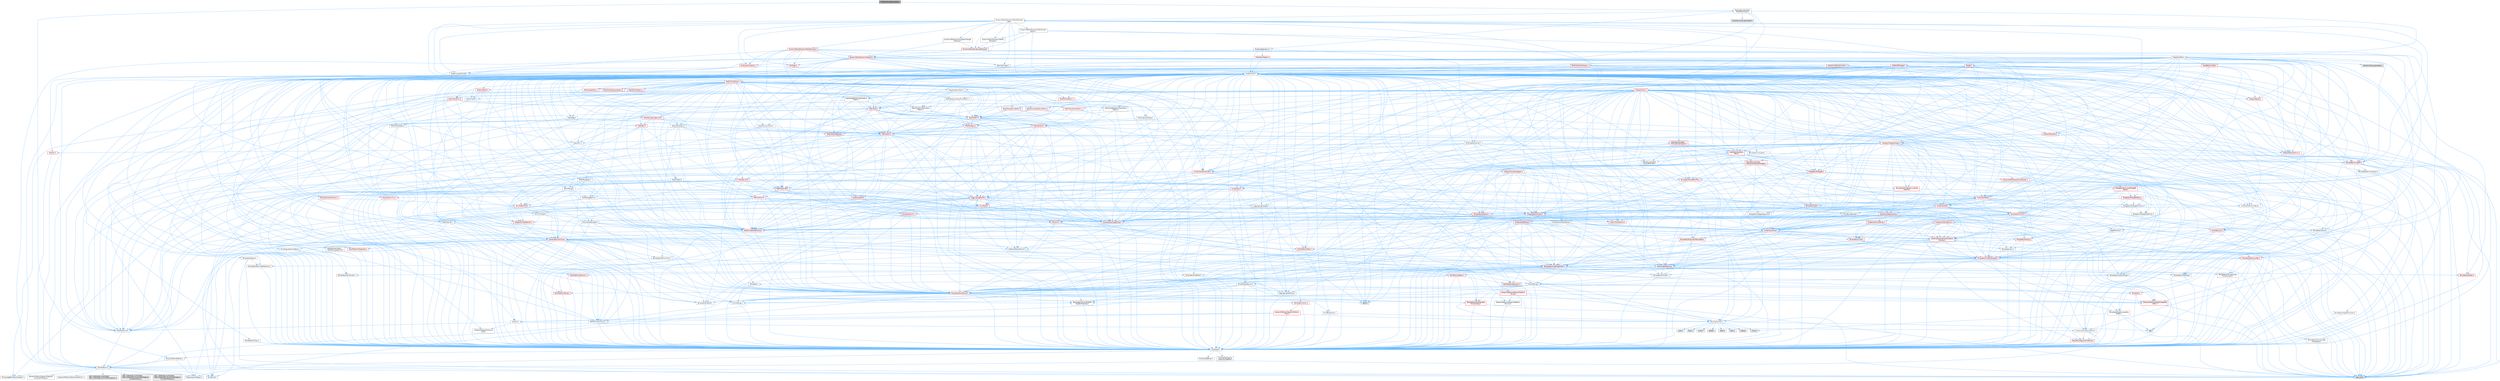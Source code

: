 digraph "UVEditorTexelDensityOp.h"
{
 // INTERACTIVE_SVG=YES
 // LATEX_PDF_SIZE
  bgcolor="transparent";
  edge [fontname=Helvetica,fontsize=10,labelfontname=Helvetica,labelfontsize=10];
  node [fontname=Helvetica,fontsize=10,shape=box,height=0.2,width=0.4];
  Node1 [id="Node000001",label="UVEditorTexelDensityOp.h",height=0.2,width=0.4,color="gray40", fillcolor="grey60", style="filled", fontcolor="black",tooltip=" "];
  Node1 -> Node2 [id="edge1_Node000001_Node000002",color="steelblue1",style="solid",tooltip=" "];
  Node2 [id="Node000002",label="Misc/CoreMiscDefines.h",height=0.2,width=0.4,color="grey40", fillcolor="white", style="filled",URL="$da/d38/CoreMiscDefines_8h.html",tooltip=" "];
  Node2 -> Node3 [id="edge2_Node000002_Node000003",color="steelblue1",style="solid",tooltip=" "];
  Node3 [id="Node000003",label="HAL/Platform.h",height=0.2,width=0.4,color="grey40", fillcolor="white", style="filled",URL="$d9/dd0/Platform_8h.html",tooltip=" "];
  Node3 -> Node4 [id="edge3_Node000003_Node000004",color="steelblue1",style="solid",tooltip=" "];
  Node4 [id="Node000004",label="Misc/Build.h",height=0.2,width=0.4,color="grey40", fillcolor="white", style="filled",URL="$d3/dbb/Build_8h.html",tooltip=" "];
  Node3 -> Node5 [id="edge4_Node000003_Node000005",color="steelblue1",style="solid",tooltip=" "];
  Node5 [id="Node000005",label="Misc/LargeWorldCoordinates.h",height=0.2,width=0.4,color="grey40", fillcolor="white", style="filled",URL="$d2/dcb/LargeWorldCoordinates_8h.html",tooltip=" "];
  Node3 -> Node6 [id="edge5_Node000003_Node000006",color="steelblue1",style="solid",tooltip=" "];
  Node6 [id="Node000006",label="type_traits",height=0.2,width=0.4,color="grey60", fillcolor="#E0E0E0", style="filled",tooltip=" "];
  Node3 -> Node7 [id="edge6_Node000003_Node000007",color="steelblue1",style="solid",tooltip=" "];
  Node7 [id="Node000007",label="PreprocessorHelpers.h",height=0.2,width=0.4,color="grey40", fillcolor="white", style="filled",URL="$db/ddb/PreprocessorHelpers_8h.html",tooltip=" "];
  Node3 -> Node8 [id="edge7_Node000003_Node000008",color="steelblue1",style="solid",tooltip=" "];
  Node8 [id="Node000008",label="UBT_COMPILED_PLATFORM\l/UBT_COMPILED_PLATFORMPlatform\lCompilerPreSetup.h",height=0.2,width=0.4,color="grey60", fillcolor="#E0E0E0", style="filled",tooltip=" "];
  Node3 -> Node9 [id="edge8_Node000003_Node000009",color="steelblue1",style="solid",tooltip=" "];
  Node9 [id="Node000009",label="GenericPlatform/GenericPlatform\lCompilerPreSetup.h",height=0.2,width=0.4,color="grey40", fillcolor="white", style="filled",URL="$d9/dc8/GenericPlatformCompilerPreSetup_8h.html",tooltip=" "];
  Node3 -> Node10 [id="edge9_Node000003_Node000010",color="steelblue1",style="solid",tooltip=" "];
  Node10 [id="Node000010",label="GenericPlatform/GenericPlatform.h",height=0.2,width=0.4,color="grey40", fillcolor="white", style="filled",URL="$d6/d84/GenericPlatform_8h.html",tooltip=" "];
  Node3 -> Node11 [id="edge10_Node000003_Node000011",color="steelblue1",style="solid",tooltip=" "];
  Node11 [id="Node000011",label="UBT_COMPILED_PLATFORM\l/UBT_COMPILED_PLATFORMPlatform.h",height=0.2,width=0.4,color="grey60", fillcolor="#E0E0E0", style="filled",tooltip=" "];
  Node3 -> Node12 [id="edge11_Node000003_Node000012",color="steelblue1",style="solid",tooltip=" "];
  Node12 [id="Node000012",label="UBT_COMPILED_PLATFORM\l/UBT_COMPILED_PLATFORMPlatform\lCompilerSetup.h",height=0.2,width=0.4,color="grey60", fillcolor="#E0E0E0", style="filled",tooltip=" "];
  Node2 -> Node7 [id="edge12_Node000002_Node000007",color="steelblue1",style="solid",tooltip=" "];
  Node1 -> Node13 [id="edge13_Node000001_Node000013",color="steelblue1",style="solid",tooltip=" "];
  Node13 [id="Node000013",label="ParameterizationOps\l/TexelDensityOp.h",height=0.2,width=0.4,color="grey40", fillcolor="white", style="filled",URL="$de/d5c/TexelDensityOp_8h.html",tooltip=" "];
  Node13 -> Node14 [id="edge14_Node000013_Node000014",color="steelblue1",style="solid",tooltip=" "];
  Node14 [id="Node000014",label="CoreMinimal.h",height=0.2,width=0.4,color="grey40", fillcolor="white", style="filled",URL="$d7/d67/CoreMinimal_8h.html",tooltip=" "];
  Node14 -> Node15 [id="edge15_Node000014_Node000015",color="steelblue1",style="solid",tooltip=" "];
  Node15 [id="Node000015",label="CoreTypes.h",height=0.2,width=0.4,color="grey40", fillcolor="white", style="filled",URL="$dc/dec/CoreTypes_8h.html",tooltip=" "];
  Node15 -> Node3 [id="edge16_Node000015_Node000003",color="steelblue1",style="solid",tooltip=" "];
  Node15 -> Node16 [id="edge17_Node000015_Node000016",color="steelblue1",style="solid",tooltip=" "];
  Node16 [id="Node000016",label="ProfilingDebugging\l/UMemoryDefines.h",height=0.2,width=0.4,color="grey40", fillcolor="white", style="filled",URL="$d2/da2/UMemoryDefines_8h.html",tooltip=" "];
  Node15 -> Node2 [id="edge18_Node000015_Node000002",color="steelblue1",style="solid",tooltip=" "];
  Node15 -> Node17 [id="edge19_Node000015_Node000017",color="steelblue1",style="solid",tooltip=" "];
  Node17 [id="Node000017",label="Misc/CoreDefines.h",height=0.2,width=0.4,color="grey40", fillcolor="white", style="filled",URL="$d3/dd2/CoreDefines_8h.html",tooltip=" "];
  Node14 -> Node18 [id="edge20_Node000014_Node000018",color="steelblue1",style="solid",tooltip=" "];
  Node18 [id="Node000018",label="CoreFwd.h",height=0.2,width=0.4,color="grey40", fillcolor="white", style="filled",URL="$d1/d1e/CoreFwd_8h.html",tooltip=" "];
  Node18 -> Node15 [id="edge21_Node000018_Node000015",color="steelblue1",style="solid",tooltip=" "];
  Node18 -> Node19 [id="edge22_Node000018_Node000019",color="steelblue1",style="solid",tooltip=" "];
  Node19 [id="Node000019",label="Containers/ContainersFwd.h",height=0.2,width=0.4,color="grey40", fillcolor="white", style="filled",URL="$d4/d0a/ContainersFwd_8h.html",tooltip=" "];
  Node19 -> Node3 [id="edge23_Node000019_Node000003",color="steelblue1",style="solid",tooltip=" "];
  Node19 -> Node15 [id="edge24_Node000019_Node000015",color="steelblue1",style="solid",tooltip=" "];
  Node19 -> Node20 [id="edge25_Node000019_Node000020",color="steelblue1",style="solid",tooltip=" "];
  Node20 [id="Node000020",label="Traits/IsContiguousContainer.h",height=0.2,width=0.4,color="red", fillcolor="#FFF0F0", style="filled",URL="$d5/d3c/IsContiguousContainer_8h.html",tooltip=" "];
  Node20 -> Node15 [id="edge26_Node000020_Node000015",color="steelblue1",style="solid",tooltip=" "];
  Node18 -> Node23 [id="edge27_Node000018_Node000023",color="steelblue1",style="solid",tooltip=" "];
  Node23 [id="Node000023",label="Math/MathFwd.h",height=0.2,width=0.4,color="grey40", fillcolor="white", style="filled",URL="$d2/d10/MathFwd_8h.html",tooltip=" "];
  Node23 -> Node3 [id="edge28_Node000023_Node000003",color="steelblue1",style="solid",tooltip=" "];
  Node18 -> Node24 [id="edge29_Node000018_Node000024",color="steelblue1",style="solid",tooltip=" "];
  Node24 [id="Node000024",label="UObject/UObjectHierarchy\lFwd.h",height=0.2,width=0.4,color="grey40", fillcolor="white", style="filled",URL="$d3/d13/UObjectHierarchyFwd_8h.html",tooltip=" "];
  Node14 -> Node24 [id="edge30_Node000014_Node000024",color="steelblue1",style="solid",tooltip=" "];
  Node14 -> Node19 [id="edge31_Node000014_Node000019",color="steelblue1",style="solid",tooltip=" "];
  Node14 -> Node25 [id="edge32_Node000014_Node000025",color="steelblue1",style="solid",tooltip=" "];
  Node25 [id="Node000025",label="Misc/VarArgs.h",height=0.2,width=0.4,color="grey40", fillcolor="white", style="filled",URL="$d5/d6f/VarArgs_8h.html",tooltip=" "];
  Node25 -> Node15 [id="edge33_Node000025_Node000015",color="steelblue1",style="solid",tooltip=" "];
  Node14 -> Node26 [id="edge34_Node000014_Node000026",color="steelblue1",style="solid",tooltip=" "];
  Node26 [id="Node000026",label="Logging/LogVerbosity.h",height=0.2,width=0.4,color="grey40", fillcolor="white", style="filled",URL="$d2/d8f/LogVerbosity_8h.html",tooltip=" "];
  Node26 -> Node15 [id="edge35_Node000026_Node000015",color="steelblue1",style="solid",tooltip=" "];
  Node14 -> Node27 [id="edge36_Node000014_Node000027",color="steelblue1",style="solid",tooltip=" "];
  Node27 [id="Node000027",label="Misc/OutputDevice.h",height=0.2,width=0.4,color="grey40", fillcolor="white", style="filled",URL="$d7/d32/OutputDevice_8h.html",tooltip=" "];
  Node27 -> Node18 [id="edge37_Node000027_Node000018",color="steelblue1",style="solid",tooltip=" "];
  Node27 -> Node15 [id="edge38_Node000027_Node000015",color="steelblue1",style="solid",tooltip=" "];
  Node27 -> Node26 [id="edge39_Node000027_Node000026",color="steelblue1",style="solid",tooltip=" "];
  Node27 -> Node25 [id="edge40_Node000027_Node000025",color="steelblue1",style="solid",tooltip=" "];
  Node27 -> Node28 [id="edge41_Node000027_Node000028",color="steelblue1",style="solid",tooltip=" "];
  Node28 [id="Node000028",label="Templates/IsArrayOrRefOf\lTypeByPredicate.h",height=0.2,width=0.4,color="grey40", fillcolor="white", style="filled",URL="$d6/da1/IsArrayOrRefOfTypeByPredicate_8h.html",tooltip=" "];
  Node28 -> Node15 [id="edge42_Node000028_Node000015",color="steelblue1",style="solid",tooltip=" "];
  Node27 -> Node29 [id="edge43_Node000027_Node000029",color="steelblue1",style="solid",tooltip=" "];
  Node29 [id="Node000029",label="Templates/IsValidVariadic\lFunctionArg.h",height=0.2,width=0.4,color="red", fillcolor="#FFF0F0", style="filled",URL="$d0/dc8/IsValidVariadicFunctionArg_8h.html",tooltip=" "];
  Node29 -> Node15 [id="edge44_Node000029_Node000015",color="steelblue1",style="solid",tooltip=" "];
  Node29 -> Node6 [id="edge45_Node000029_Node000006",color="steelblue1",style="solid",tooltip=" "];
  Node27 -> Node31 [id="edge46_Node000027_Node000031",color="steelblue1",style="solid",tooltip=" "];
  Node31 [id="Node000031",label="Traits/IsCharEncodingCompatible\lWith.h",height=0.2,width=0.4,color="red", fillcolor="#FFF0F0", style="filled",URL="$df/dd1/IsCharEncodingCompatibleWith_8h.html",tooltip=" "];
  Node31 -> Node6 [id="edge47_Node000031_Node000006",color="steelblue1",style="solid",tooltip=" "];
  Node14 -> Node33 [id="edge48_Node000014_Node000033",color="steelblue1",style="solid",tooltip=" "];
  Node33 [id="Node000033",label="HAL/PlatformCrt.h",height=0.2,width=0.4,color="grey40", fillcolor="white", style="filled",URL="$d8/d75/PlatformCrt_8h.html",tooltip=" "];
  Node33 -> Node34 [id="edge49_Node000033_Node000034",color="steelblue1",style="solid",tooltip=" "];
  Node34 [id="Node000034",label="new",height=0.2,width=0.4,color="grey60", fillcolor="#E0E0E0", style="filled",tooltip=" "];
  Node33 -> Node35 [id="edge50_Node000033_Node000035",color="steelblue1",style="solid",tooltip=" "];
  Node35 [id="Node000035",label="wchar.h",height=0.2,width=0.4,color="grey60", fillcolor="#E0E0E0", style="filled",tooltip=" "];
  Node33 -> Node36 [id="edge51_Node000033_Node000036",color="steelblue1",style="solid",tooltip=" "];
  Node36 [id="Node000036",label="stddef.h",height=0.2,width=0.4,color="grey60", fillcolor="#E0E0E0", style="filled",tooltip=" "];
  Node33 -> Node37 [id="edge52_Node000033_Node000037",color="steelblue1",style="solid",tooltip=" "];
  Node37 [id="Node000037",label="stdlib.h",height=0.2,width=0.4,color="grey60", fillcolor="#E0E0E0", style="filled",tooltip=" "];
  Node33 -> Node38 [id="edge53_Node000033_Node000038",color="steelblue1",style="solid",tooltip=" "];
  Node38 [id="Node000038",label="stdio.h",height=0.2,width=0.4,color="grey60", fillcolor="#E0E0E0", style="filled",tooltip=" "];
  Node33 -> Node39 [id="edge54_Node000033_Node000039",color="steelblue1",style="solid",tooltip=" "];
  Node39 [id="Node000039",label="stdarg.h",height=0.2,width=0.4,color="grey60", fillcolor="#E0E0E0", style="filled",tooltip=" "];
  Node33 -> Node40 [id="edge55_Node000033_Node000040",color="steelblue1",style="solid",tooltip=" "];
  Node40 [id="Node000040",label="math.h",height=0.2,width=0.4,color="grey60", fillcolor="#E0E0E0", style="filled",tooltip=" "];
  Node33 -> Node41 [id="edge56_Node000033_Node000041",color="steelblue1",style="solid",tooltip=" "];
  Node41 [id="Node000041",label="float.h",height=0.2,width=0.4,color="grey60", fillcolor="#E0E0E0", style="filled",tooltip=" "];
  Node33 -> Node42 [id="edge57_Node000033_Node000042",color="steelblue1",style="solid",tooltip=" "];
  Node42 [id="Node000042",label="string.h",height=0.2,width=0.4,color="grey60", fillcolor="#E0E0E0", style="filled",tooltip=" "];
  Node14 -> Node43 [id="edge58_Node000014_Node000043",color="steelblue1",style="solid",tooltip=" "];
  Node43 [id="Node000043",label="HAL/PlatformMisc.h",height=0.2,width=0.4,color="red", fillcolor="#FFF0F0", style="filled",URL="$d0/df5/PlatformMisc_8h.html",tooltip=" "];
  Node43 -> Node15 [id="edge59_Node000043_Node000015",color="steelblue1",style="solid",tooltip=" "];
  Node43 -> Node44 [id="edge60_Node000043_Node000044",color="steelblue1",style="solid",tooltip=" "];
  Node44 [id="Node000044",label="GenericPlatform/GenericPlatform\lMisc.h",height=0.2,width=0.4,color="red", fillcolor="#FFF0F0", style="filled",URL="$db/d9a/GenericPlatformMisc_8h.html",tooltip=" "];
  Node44 -> Node18 [id="edge61_Node000044_Node000018",color="steelblue1",style="solid",tooltip=" "];
  Node44 -> Node15 [id="edge62_Node000044_Node000015",color="steelblue1",style="solid",tooltip=" "];
  Node44 -> Node33 [id="edge63_Node000044_Node000033",color="steelblue1",style="solid",tooltip=" "];
  Node44 -> Node48 [id="edge64_Node000044_Node000048",color="steelblue1",style="solid",tooltip=" "];
  Node48 [id="Node000048",label="Math/NumericLimits.h",height=0.2,width=0.4,color="grey40", fillcolor="white", style="filled",URL="$df/d1b/NumericLimits_8h.html",tooltip=" "];
  Node48 -> Node15 [id="edge65_Node000048_Node000015",color="steelblue1",style="solid",tooltip=" "];
  Node14 -> Node62 [id="edge66_Node000014_Node000062",color="steelblue1",style="solid",tooltip=" "];
  Node62 [id="Node000062",label="Misc/AssertionMacros.h",height=0.2,width=0.4,color="red", fillcolor="#FFF0F0", style="filled",URL="$d0/dfa/AssertionMacros_8h.html",tooltip=" "];
  Node62 -> Node15 [id="edge67_Node000062_Node000015",color="steelblue1",style="solid",tooltip=" "];
  Node62 -> Node3 [id="edge68_Node000062_Node000003",color="steelblue1",style="solid",tooltip=" "];
  Node62 -> Node43 [id="edge69_Node000062_Node000043",color="steelblue1",style="solid",tooltip=" "];
  Node62 -> Node7 [id="edge70_Node000062_Node000007",color="steelblue1",style="solid",tooltip=" "];
  Node62 -> Node63 [id="edge71_Node000062_Node000063",color="steelblue1",style="solid",tooltip=" "];
  Node63 [id="Node000063",label="Templates/EnableIf.h",height=0.2,width=0.4,color="grey40", fillcolor="white", style="filled",URL="$d7/d60/EnableIf_8h.html",tooltip=" "];
  Node63 -> Node15 [id="edge72_Node000063_Node000015",color="steelblue1",style="solid",tooltip=" "];
  Node62 -> Node28 [id="edge73_Node000062_Node000028",color="steelblue1",style="solid",tooltip=" "];
  Node62 -> Node29 [id="edge74_Node000062_Node000029",color="steelblue1",style="solid",tooltip=" "];
  Node62 -> Node31 [id="edge75_Node000062_Node000031",color="steelblue1",style="solid",tooltip=" "];
  Node62 -> Node25 [id="edge76_Node000062_Node000025",color="steelblue1",style="solid",tooltip=" "];
  Node62 -> Node70 [id="edge77_Node000062_Node000070",color="steelblue1",style="solid",tooltip=" "];
  Node70 [id="Node000070",label="atomic",height=0.2,width=0.4,color="grey60", fillcolor="#E0E0E0", style="filled",tooltip=" "];
  Node14 -> Node71 [id="edge78_Node000014_Node000071",color="steelblue1",style="solid",tooltip=" "];
  Node71 [id="Node000071",label="Templates/IsPointer.h",height=0.2,width=0.4,color="grey40", fillcolor="white", style="filled",URL="$d7/d05/IsPointer_8h.html",tooltip=" "];
  Node71 -> Node15 [id="edge79_Node000071_Node000015",color="steelblue1",style="solid",tooltip=" "];
  Node14 -> Node72 [id="edge80_Node000014_Node000072",color="steelblue1",style="solid",tooltip=" "];
  Node72 [id="Node000072",label="HAL/PlatformMemory.h",height=0.2,width=0.4,color="red", fillcolor="#FFF0F0", style="filled",URL="$de/d68/PlatformMemory_8h.html",tooltip=" "];
  Node72 -> Node15 [id="edge81_Node000072_Node000015",color="steelblue1",style="solid",tooltip=" "];
  Node14 -> Node55 [id="edge82_Node000014_Node000055",color="steelblue1",style="solid",tooltip=" "];
  Node55 [id="Node000055",label="HAL/PlatformAtomics.h",height=0.2,width=0.4,color="red", fillcolor="#FFF0F0", style="filled",URL="$d3/d36/PlatformAtomics_8h.html",tooltip=" "];
  Node55 -> Node15 [id="edge83_Node000055_Node000015",color="steelblue1",style="solid",tooltip=" "];
  Node14 -> Node77 [id="edge84_Node000014_Node000077",color="steelblue1",style="solid",tooltip=" "];
  Node77 [id="Node000077",label="Misc/Exec.h",height=0.2,width=0.4,color="grey40", fillcolor="white", style="filled",URL="$de/ddb/Exec_8h.html",tooltip=" "];
  Node77 -> Node15 [id="edge85_Node000077_Node000015",color="steelblue1",style="solid",tooltip=" "];
  Node77 -> Node62 [id="edge86_Node000077_Node000062",color="steelblue1",style="solid",tooltip=" "];
  Node14 -> Node78 [id="edge87_Node000014_Node000078",color="steelblue1",style="solid",tooltip=" "];
  Node78 [id="Node000078",label="HAL/MemoryBase.h",height=0.2,width=0.4,color="red", fillcolor="#FFF0F0", style="filled",URL="$d6/d9f/MemoryBase_8h.html",tooltip=" "];
  Node78 -> Node15 [id="edge88_Node000078_Node000015",color="steelblue1",style="solid",tooltip=" "];
  Node78 -> Node55 [id="edge89_Node000078_Node000055",color="steelblue1",style="solid",tooltip=" "];
  Node78 -> Node33 [id="edge90_Node000078_Node000033",color="steelblue1",style="solid",tooltip=" "];
  Node78 -> Node77 [id="edge91_Node000078_Node000077",color="steelblue1",style="solid",tooltip=" "];
  Node78 -> Node27 [id="edge92_Node000078_Node000027",color="steelblue1",style="solid",tooltip=" "];
  Node14 -> Node88 [id="edge93_Node000014_Node000088",color="steelblue1",style="solid",tooltip=" "];
  Node88 [id="Node000088",label="HAL/UnrealMemory.h",height=0.2,width=0.4,color="red", fillcolor="#FFF0F0", style="filled",URL="$d9/d96/UnrealMemory_8h.html",tooltip=" "];
  Node88 -> Node15 [id="edge94_Node000088_Node000015",color="steelblue1",style="solid",tooltip=" "];
  Node88 -> Node78 [id="edge95_Node000088_Node000078",color="steelblue1",style="solid",tooltip=" "];
  Node88 -> Node72 [id="edge96_Node000088_Node000072",color="steelblue1",style="solid",tooltip=" "];
  Node88 -> Node71 [id="edge97_Node000088_Node000071",color="steelblue1",style="solid",tooltip=" "];
  Node14 -> Node90 [id="edge98_Node000014_Node000090",color="steelblue1",style="solid",tooltip=" "];
  Node90 [id="Node000090",label="Templates/IsArithmetic.h",height=0.2,width=0.4,color="grey40", fillcolor="white", style="filled",URL="$d2/d5d/IsArithmetic_8h.html",tooltip=" "];
  Node90 -> Node15 [id="edge99_Node000090_Node000015",color="steelblue1",style="solid",tooltip=" "];
  Node14 -> Node84 [id="edge100_Node000014_Node000084",color="steelblue1",style="solid",tooltip=" "];
  Node84 [id="Node000084",label="Templates/AndOrNot.h",height=0.2,width=0.4,color="grey40", fillcolor="white", style="filled",URL="$db/d0a/AndOrNot_8h.html",tooltip=" "];
  Node84 -> Node15 [id="edge101_Node000084_Node000015",color="steelblue1",style="solid",tooltip=" "];
  Node14 -> Node91 [id="edge102_Node000014_Node000091",color="steelblue1",style="solid",tooltip=" "];
  Node91 [id="Node000091",label="Templates/IsPODType.h",height=0.2,width=0.4,color="grey40", fillcolor="white", style="filled",URL="$d7/db1/IsPODType_8h.html",tooltip=" "];
  Node91 -> Node15 [id="edge103_Node000091_Node000015",color="steelblue1",style="solid",tooltip=" "];
  Node14 -> Node92 [id="edge104_Node000014_Node000092",color="steelblue1",style="solid",tooltip=" "];
  Node92 [id="Node000092",label="Templates/IsUECoreType.h",height=0.2,width=0.4,color="grey40", fillcolor="white", style="filled",URL="$d1/db8/IsUECoreType_8h.html",tooltip=" "];
  Node92 -> Node15 [id="edge105_Node000092_Node000015",color="steelblue1",style="solid",tooltip=" "];
  Node92 -> Node6 [id="edge106_Node000092_Node000006",color="steelblue1",style="solid",tooltip=" "];
  Node14 -> Node85 [id="edge107_Node000014_Node000085",color="steelblue1",style="solid",tooltip=" "];
  Node85 [id="Node000085",label="Templates/IsTriviallyCopy\lConstructible.h",height=0.2,width=0.4,color="grey40", fillcolor="white", style="filled",URL="$d3/d78/IsTriviallyCopyConstructible_8h.html",tooltip=" "];
  Node85 -> Node15 [id="edge108_Node000085_Node000015",color="steelblue1",style="solid",tooltip=" "];
  Node85 -> Node6 [id="edge109_Node000085_Node000006",color="steelblue1",style="solid",tooltip=" "];
  Node14 -> Node93 [id="edge110_Node000014_Node000093",color="steelblue1",style="solid",tooltip=" "];
  Node93 [id="Node000093",label="Templates/UnrealTypeTraits.h",height=0.2,width=0.4,color="red", fillcolor="#FFF0F0", style="filled",URL="$d2/d2d/UnrealTypeTraits_8h.html",tooltip=" "];
  Node93 -> Node15 [id="edge111_Node000093_Node000015",color="steelblue1",style="solid",tooltip=" "];
  Node93 -> Node71 [id="edge112_Node000093_Node000071",color="steelblue1",style="solid",tooltip=" "];
  Node93 -> Node62 [id="edge113_Node000093_Node000062",color="steelblue1",style="solid",tooltip=" "];
  Node93 -> Node84 [id="edge114_Node000093_Node000084",color="steelblue1",style="solid",tooltip=" "];
  Node93 -> Node63 [id="edge115_Node000093_Node000063",color="steelblue1",style="solid",tooltip=" "];
  Node93 -> Node90 [id="edge116_Node000093_Node000090",color="steelblue1",style="solid",tooltip=" "];
  Node93 -> Node94 [id="edge117_Node000093_Node000094",color="steelblue1",style="solid",tooltip=" "];
  Node94 [id="Node000094",label="Templates/Models.h",height=0.2,width=0.4,color="red", fillcolor="#FFF0F0", style="filled",URL="$d3/d0c/Models_8h.html",tooltip=" "];
  Node93 -> Node91 [id="edge118_Node000093_Node000091",color="steelblue1",style="solid",tooltip=" "];
  Node93 -> Node92 [id="edge119_Node000093_Node000092",color="steelblue1",style="solid",tooltip=" "];
  Node93 -> Node85 [id="edge120_Node000093_Node000085",color="steelblue1",style="solid",tooltip=" "];
  Node14 -> Node63 [id="edge121_Node000014_Node000063",color="steelblue1",style="solid",tooltip=" "];
  Node14 -> Node95 [id="edge122_Node000014_Node000095",color="steelblue1",style="solid",tooltip=" "];
  Node95 [id="Node000095",label="Templates/RemoveReference.h",height=0.2,width=0.4,color="grey40", fillcolor="white", style="filled",URL="$da/dbe/RemoveReference_8h.html",tooltip=" "];
  Node95 -> Node15 [id="edge123_Node000095_Node000015",color="steelblue1",style="solid",tooltip=" "];
  Node14 -> Node96 [id="edge124_Node000014_Node000096",color="steelblue1",style="solid",tooltip=" "];
  Node96 [id="Node000096",label="Templates/IntegralConstant.h",height=0.2,width=0.4,color="grey40", fillcolor="white", style="filled",URL="$db/d1b/IntegralConstant_8h.html",tooltip=" "];
  Node96 -> Node15 [id="edge125_Node000096_Node000015",color="steelblue1",style="solid",tooltip=" "];
  Node14 -> Node97 [id="edge126_Node000014_Node000097",color="steelblue1",style="solid",tooltip=" "];
  Node97 [id="Node000097",label="Templates/IsClass.h",height=0.2,width=0.4,color="grey40", fillcolor="white", style="filled",URL="$db/dcb/IsClass_8h.html",tooltip=" "];
  Node97 -> Node15 [id="edge127_Node000097_Node000015",color="steelblue1",style="solid",tooltip=" "];
  Node14 -> Node98 [id="edge128_Node000014_Node000098",color="steelblue1",style="solid",tooltip=" "];
  Node98 [id="Node000098",label="Templates/TypeCompatible\lBytes.h",height=0.2,width=0.4,color="grey40", fillcolor="white", style="filled",URL="$df/d0a/TypeCompatibleBytes_8h.html",tooltip=" "];
  Node98 -> Node15 [id="edge129_Node000098_Node000015",color="steelblue1",style="solid",tooltip=" "];
  Node98 -> Node42 [id="edge130_Node000098_Node000042",color="steelblue1",style="solid",tooltip=" "];
  Node98 -> Node34 [id="edge131_Node000098_Node000034",color="steelblue1",style="solid",tooltip=" "];
  Node98 -> Node6 [id="edge132_Node000098_Node000006",color="steelblue1",style="solid",tooltip=" "];
  Node14 -> Node20 [id="edge133_Node000014_Node000020",color="steelblue1",style="solid",tooltip=" "];
  Node14 -> Node99 [id="edge134_Node000014_Node000099",color="steelblue1",style="solid",tooltip=" "];
  Node99 [id="Node000099",label="Templates/UnrealTemplate.h",height=0.2,width=0.4,color="red", fillcolor="#FFF0F0", style="filled",URL="$d4/d24/UnrealTemplate_8h.html",tooltip=" "];
  Node99 -> Node15 [id="edge135_Node000099_Node000015",color="steelblue1",style="solid",tooltip=" "];
  Node99 -> Node71 [id="edge136_Node000099_Node000071",color="steelblue1",style="solid",tooltip=" "];
  Node99 -> Node88 [id="edge137_Node000099_Node000088",color="steelblue1",style="solid",tooltip=" "];
  Node99 -> Node93 [id="edge138_Node000099_Node000093",color="steelblue1",style="solid",tooltip=" "];
  Node99 -> Node95 [id="edge139_Node000099_Node000095",color="steelblue1",style="solid",tooltip=" "];
  Node99 -> Node98 [id="edge140_Node000099_Node000098",color="steelblue1",style="solid",tooltip=" "];
  Node99 -> Node20 [id="edge141_Node000099_Node000020",color="steelblue1",style="solid",tooltip=" "];
  Node99 -> Node6 [id="edge142_Node000099_Node000006",color="steelblue1",style="solid",tooltip=" "];
  Node14 -> Node48 [id="edge143_Node000014_Node000048",color="steelblue1",style="solid",tooltip=" "];
  Node14 -> Node103 [id="edge144_Node000014_Node000103",color="steelblue1",style="solid",tooltip=" "];
  Node103 [id="Node000103",label="HAL/PlatformMath.h",height=0.2,width=0.4,color="red", fillcolor="#FFF0F0", style="filled",URL="$dc/d53/PlatformMath_8h.html",tooltip=" "];
  Node103 -> Node15 [id="edge145_Node000103_Node000015",color="steelblue1",style="solid",tooltip=" "];
  Node14 -> Node86 [id="edge146_Node000014_Node000086",color="steelblue1",style="solid",tooltip=" "];
  Node86 [id="Node000086",label="Templates/IsTriviallyCopy\lAssignable.h",height=0.2,width=0.4,color="grey40", fillcolor="white", style="filled",URL="$d2/df2/IsTriviallyCopyAssignable_8h.html",tooltip=" "];
  Node86 -> Node15 [id="edge147_Node000086_Node000015",color="steelblue1",style="solid",tooltip=" "];
  Node86 -> Node6 [id="edge148_Node000086_Node000006",color="steelblue1",style="solid",tooltip=" "];
  Node14 -> Node111 [id="edge149_Node000014_Node000111",color="steelblue1",style="solid",tooltip=" "];
  Node111 [id="Node000111",label="Templates/MemoryOps.h",height=0.2,width=0.4,color="red", fillcolor="#FFF0F0", style="filled",URL="$db/dea/MemoryOps_8h.html",tooltip=" "];
  Node111 -> Node15 [id="edge150_Node000111_Node000015",color="steelblue1",style="solid",tooltip=" "];
  Node111 -> Node88 [id="edge151_Node000111_Node000088",color="steelblue1",style="solid",tooltip=" "];
  Node111 -> Node86 [id="edge152_Node000111_Node000086",color="steelblue1",style="solid",tooltip=" "];
  Node111 -> Node85 [id="edge153_Node000111_Node000085",color="steelblue1",style="solid",tooltip=" "];
  Node111 -> Node93 [id="edge154_Node000111_Node000093",color="steelblue1",style="solid",tooltip=" "];
  Node111 -> Node34 [id="edge155_Node000111_Node000034",color="steelblue1",style="solid",tooltip=" "];
  Node111 -> Node6 [id="edge156_Node000111_Node000006",color="steelblue1",style="solid",tooltip=" "];
  Node14 -> Node112 [id="edge157_Node000014_Node000112",color="steelblue1",style="solid",tooltip=" "];
  Node112 [id="Node000112",label="Containers/ContainerAllocation\lPolicies.h",height=0.2,width=0.4,color="red", fillcolor="#FFF0F0", style="filled",URL="$d7/dff/ContainerAllocationPolicies_8h.html",tooltip=" "];
  Node112 -> Node15 [id="edge158_Node000112_Node000015",color="steelblue1",style="solid",tooltip=" "];
  Node112 -> Node112 [id="edge159_Node000112_Node000112",color="steelblue1",style="solid",tooltip=" "];
  Node112 -> Node103 [id="edge160_Node000112_Node000103",color="steelblue1",style="solid",tooltip=" "];
  Node112 -> Node88 [id="edge161_Node000112_Node000088",color="steelblue1",style="solid",tooltip=" "];
  Node112 -> Node48 [id="edge162_Node000112_Node000048",color="steelblue1",style="solid",tooltip=" "];
  Node112 -> Node62 [id="edge163_Node000112_Node000062",color="steelblue1",style="solid",tooltip=" "];
  Node112 -> Node111 [id="edge164_Node000112_Node000111",color="steelblue1",style="solid",tooltip=" "];
  Node112 -> Node98 [id="edge165_Node000112_Node000098",color="steelblue1",style="solid",tooltip=" "];
  Node112 -> Node6 [id="edge166_Node000112_Node000006",color="steelblue1",style="solid",tooltip=" "];
  Node14 -> Node115 [id="edge167_Node000014_Node000115",color="steelblue1",style="solid",tooltip=" "];
  Node115 [id="Node000115",label="Templates/IsEnumClass.h",height=0.2,width=0.4,color="grey40", fillcolor="white", style="filled",URL="$d7/d15/IsEnumClass_8h.html",tooltip=" "];
  Node115 -> Node15 [id="edge168_Node000115_Node000015",color="steelblue1",style="solid",tooltip=" "];
  Node115 -> Node84 [id="edge169_Node000115_Node000084",color="steelblue1",style="solid",tooltip=" "];
  Node14 -> Node116 [id="edge170_Node000014_Node000116",color="steelblue1",style="solid",tooltip=" "];
  Node116 [id="Node000116",label="HAL/PlatformProperties.h",height=0.2,width=0.4,color="red", fillcolor="#FFF0F0", style="filled",URL="$d9/db0/PlatformProperties_8h.html",tooltip=" "];
  Node116 -> Node15 [id="edge171_Node000116_Node000015",color="steelblue1",style="solid",tooltip=" "];
  Node14 -> Node119 [id="edge172_Node000014_Node000119",color="steelblue1",style="solid",tooltip=" "];
  Node119 [id="Node000119",label="Misc/EngineVersionBase.h",height=0.2,width=0.4,color="grey40", fillcolor="white", style="filled",URL="$d5/d2b/EngineVersionBase_8h.html",tooltip=" "];
  Node119 -> Node15 [id="edge173_Node000119_Node000015",color="steelblue1",style="solid",tooltip=" "];
  Node14 -> Node120 [id="edge174_Node000014_Node000120",color="steelblue1",style="solid",tooltip=" "];
  Node120 [id="Node000120",label="Internationalization\l/TextNamespaceFwd.h",height=0.2,width=0.4,color="grey40", fillcolor="white", style="filled",URL="$d8/d97/TextNamespaceFwd_8h.html",tooltip=" "];
  Node120 -> Node15 [id="edge175_Node000120_Node000015",color="steelblue1",style="solid",tooltip=" "];
  Node14 -> Node121 [id="edge176_Node000014_Node000121",color="steelblue1",style="solid",tooltip=" "];
  Node121 [id="Node000121",label="Serialization/Archive.h",height=0.2,width=0.4,color="red", fillcolor="#FFF0F0", style="filled",URL="$d7/d3b/Archive_8h.html",tooltip=" "];
  Node121 -> Node18 [id="edge177_Node000121_Node000018",color="steelblue1",style="solid",tooltip=" "];
  Node121 -> Node15 [id="edge178_Node000121_Node000015",color="steelblue1",style="solid",tooltip=" "];
  Node121 -> Node116 [id="edge179_Node000121_Node000116",color="steelblue1",style="solid",tooltip=" "];
  Node121 -> Node120 [id="edge180_Node000121_Node000120",color="steelblue1",style="solid",tooltip=" "];
  Node121 -> Node23 [id="edge181_Node000121_Node000023",color="steelblue1",style="solid",tooltip=" "];
  Node121 -> Node62 [id="edge182_Node000121_Node000062",color="steelblue1",style="solid",tooltip=" "];
  Node121 -> Node4 [id="edge183_Node000121_Node000004",color="steelblue1",style="solid",tooltip=" "];
  Node121 -> Node119 [id="edge184_Node000121_Node000119",color="steelblue1",style="solid",tooltip=" "];
  Node121 -> Node25 [id="edge185_Node000121_Node000025",color="steelblue1",style="solid",tooltip=" "];
  Node121 -> Node63 [id="edge186_Node000121_Node000063",color="steelblue1",style="solid",tooltip=" "];
  Node121 -> Node28 [id="edge187_Node000121_Node000028",color="steelblue1",style="solid",tooltip=" "];
  Node121 -> Node115 [id="edge188_Node000121_Node000115",color="steelblue1",style="solid",tooltip=" "];
  Node121 -> Node29 [id="edge189_Node000121_Node000029",color="steelblue1",style="solid",tooltip=" "];
  Node121 -> Node99 [id="edge190_Node000121_Node000099",color="steelblue1",style="solid",tooltip=" "];
  Node121 -> Node31 [id="edge191_Node000121_Node000031",color="steelblue1",style="solid",tooltip=" "];
  Node121 -> Node124 [id="edge192_Node000121_Node000124",color="steelblue1",style="solid",tooltip=" "];
  Node124 [id="Node000124",label="UObject/ObjectVersion.h",height=0.2,width=0.4,color="grey40", fillcolor="white", style="filled",URL="$da/d63/ObjectVersion_8h.html",tooltip=" "];
  Node124 -> Node15 [id="edge193_Node000124_Node000015",color="steelblue1",style="solid",tooltip=" "];
  Node14 -> Node125 [id="edge194_Node000014_Node000125",color="steelblue1",style="solid",tooltip=" "];
  Node125 [id="Node000125",label="Templates/Less.h",height=0.2,width=0.4,color="grey40", fillcolor="white", style="filled",URL="$de/dc8/Less_8h.html",tooltip=" "];
  Node125 -> Node15 [id="edge195_Node000125_Node000015",color="steelblue1",style="solid",tooltip=" "];
  Node125 -> Node99 [id="edge196_Node000125_Node000099",color="steelblue1",style="solid",tooltip=" "];
  Node14 -> Node126 [id="edge197_Node000014_Node000126",color="steelblue1",style="solid",tooltip=" "];
  Node126 [id="Node000126",label="Templates/Sorting.h",height=0.2,width=0.4,color="red", fillcolor="#FFF0F0", style="filled",URL="$d3/d9e/Sorting_8h.html",tooltip=" "];
  Node126 -> Node15 [id="edge198_Node000126_Node000015",color="steelblue1",style="solid",tooltip=" "];
  Node126 -> Node103 [id="edge199_Node000126_Node000103",color="steelblue1",style="solid",tooltip=" "];
  Node126 -> Node125 [id="edge200_Node000126_Node000125",color="steelblue1",style="solid",tooltip=" "];
  Node14 -> Node137 [id="edge201_Node000014_Node000137",color="steelblue1",style="solid",tooltip=" "];
  Node137 [id="Node000137",label="Misc/Char.h",height=0.2,width=0.4,color="red", fillcolor="#FFF0F0", style="filled",URL="$d0/d58/Char_8h.html",tooltip=" "];
  Node137 -> Node15 [id="edge202_Node000137_Node000015",color="steelblue1",style="solid",tooltip=" "];
  Node137 -> Node6 [id="edge203_Node000137_Node000006",color="steelblue1",style="solid",tooltip=" "];
  Node14 -> Node140 [id="edge204_Node000014_Node000140",color="steelblue1",style="solid",tooltip=" "];
  Node140 [id="Node000140",label="GenericPlatform/GenericPlatform\lStricmp.h",height=0.2,width=0.4,color="grey40", fillcolor="white", style="filled",URL="$d2/d86/GenericPlatformStricmp_8h.html",tooltip=" "];
  Node140 -> Node15 [id="edge205_Node000140_Node000015",color="steelblue1",style="solid",tooltip=" "];
  Node14 -> Node141 [id="edge206_Node000014_Node000141",color="steelblue1",style="solid",tooltip=" "];
  Node141 [id="Node000141",label="GenericPlatform/GenericPlatform\lString.h",height=0.2,width=0.4,color="red", fillcolor="#FFF0F0", style="filled",URL="$dd/d20/GenericPlatformString_8h.html",tooltip=" "];
  Node141 -> Node15 [id="edge207_Node000141_Node000015",color="steelblue1",style="solid",tooltip=" "];
  Node141 -> Node140 [id="edge208_Node000141_Node000140",color="steelblue1",style="solid",tooltip=" "];
  Node141 -> Node63 [id="edge209_Node000141_Node000063",color="steelblue1",style="solid",tooltip=" "];
  Node141 -> Node31 [id="edge210_Node000141_Node000031",color="steelblue1",style="solid",tooltip=" "];
  Node141 -> Node6 [id="edge211_Node000141_Node000006",color="steelblue1",style="solid",tooltip=" "];
  Node14 -> Node74 [id="edge212_Node000014_Node000074",color="steelblue1",style="solid",tooltip=" "];
  Node74 [id="Node000074",label="HAL/PlatformString.h",height=0.2,width=0.4,color="red", fillcolor="#FFF0F0", style="filled",URL="$db/db5/PlatformString_8h.html",tooltip=" "];
  Node74 -> Node15 [id="edge213_Node000074_Node000015",color="steelblue1",style="solid",tooltip=" "];
  Node14 -> Node144 [id="edge214_Node000014_Node000144",color="steelblue1",style="solid",tooltip=" "];
  Node144 [id="Node000144",label="Misc/CString.h",height=0.2,width=0.4,color="grey40", fillcolor="white", style="filled",URL="$d2/d49/CString_8h.html",tooltip=" "];
  Node144 -> Node15 [id="edge215_Node000144_Node000015",color="steelblue1",style="solid",tooltip=" "];
  Node144 -> Node33 [id="edge216_Node000144_Node000033",color="steelblue1",style="solid",tooltip=" "];
  Node144 -> Node74 [id="edge217_Node000144_Node000074",color="steelblue1",style="solid",tooltip=" "];
  Node144 -> Node62 [id="edge218_Node000144_Node000062",color="steelblue1",style="solid",tooltip=" "];
  Node144 -> Node137 [id="edge219_Node000144_Node000137",color="steelblue1",style="solid",tooltip=" "];
  Node144 -> Node25 [id="edge220_Node000144_Node000025",color="steelblue1",style="solid",tooltip=" "];
  Node144 -> Node28 [id="edge221_Node000144_Node000028",color="steelblue1",style="solid",tooltip=" "];
  Node144 -> Node29 [id="edge222_Node000144_Node000029",color="steelblue1",style="solid",tooltip=" "];
  Node144 -> Node31 [id="edge223_Node000144_Node000031",color="steelblue1",style="solid",tooltip=" "];
  Node14 -> Node145 [id="edge224_Node000014_Node000145",color="steelblue1",style="solid",tooltip=" "];
  Node145 [id="Node000145",label="Misc/Crc.h",height=0.2,width=0.4,color="red", fillcolor="#FFF0F0", style="filled",URL="$d4/dd2/Crc_8h.html",tooltip=" "];
  Node145 -> Node15 [id="edge225_Node000145_Node000015",color="steelblue1",style="solid",tooltip=" "];
  Node145 -> Node74 [id="edge226_Node000145_Node000074",color="steelblue1",style="solid",tooltip=" "];
  Node145 -> Node62 [id="edge227_Node000145_Node000062",color="steelblue1",style="solid",tooltip=" "];
  Node145 -> Node144 [id="edge228_Node000145_Node000144",color="steelblue1",style="solid",tooltip=" "];
  Node145 -> Node137 [id="edge229_Node000145_Node000137",color="steelblue1",style="solid",tooltip=" "];
  Node145 -> Node93 [id="edge230_Node000145_Node000093",color="steelblue1",style="solid",tooltip=" "];
  Node14 -> Node136 [id="edge231_Node000014_Node000136",color="steelblue1",style="solid",tooltip=" "];
  Node136 [id="Node000136",label="Math/UnrealMathUtility.h",height=0.2,width=0.4,color="red", fillcolor="#FFF0F0", style="filled",URL="$db/db8/UnrealMathUtility_8h.html",tooltip=" "];
  Node136 -> Node15 [id="edge232_Node000136_Node000015",color="steelblue1",style="solid",tooltip=" "];
  Node136 -> Node62 [id="edge233_Node000136_Node000062",color="steelblue1",style="solid",tooltip=" "];
  Node136 -> Node103 [id="edge234_Node000136_Node000103",color="steelblue1",style="solid",tooltip=" "];
  Node136 -> Node23 [id="edge235_Node000136_Node000023",color="steelblue1",style="solid",tooltip=" "];
  Node14 -> Node146 [id="edge236_Node000014_Node000146",color="steelblue1",style="solid",tooltip=" "];
  Node146 [id="Node000146",label="Containers/UnrealString.h",height=0.2,width=0.4,color="red", fillcolor="#FFF0F0", style="filled",URL="$d5/dba/UnrealString_8h.html",tooltip=" "];
  Node14 -> Node150 [id="edge237_Node000014_Node000150",color="steelblue1",style="solid",tooltip=" "];
  Node150 [id="Node000150",label="Containers/Array.h",height=0.2,width=0.4,color="red", fillcolor="#FFF0F0", style="filled",URL="$df/dd0/Array_8h.html",tooltip=" "];
  Node150 -> Node15 [id="edge238_Node000150_Node000015",color="steelblue1",style="solid",tooltip=" "];
  Node150 -> Node62 [id="edge239_Node000150_Node000062",color="steelblue1",style="solid",tooltip=" "];
  Node150 -> Node88 [id="edge240_Node000150_Node000088",color="steelblue1",style="solid",tooltip=" "];
  Node150 -> Node93 [id="edge241_Node000150_Node000093",color="steelblue1",style="solid",tooltip=" "];
  Node150 -> Node99 [id="edge242_Node000150_Node000099",color="steelblue1",style="solid",tooltip=" "];
  Node150 -> Node112 [id="edge243_Node000150_Node000112",color="steelblue1",style="solid",tooltip=" "];
  Node150 -> Node121 [id="edge244_Node000150_Node000121",color="steelblue1",style="solid",tooltip=" "];
  Node150 -> Node129 [id="edge245_Node000150_Node000129",color="steelblue1",style="solid",tooltip=" "];
  Node129 [id="Node000129",label="Templates/Invoke.h",height=0.2,width=0.4,color="red", fillcolor="#FFF0F0", style="filled",URL="$d7/deb/Invoke_8h.html",tooltip=" "];
  Node129 -> Node15 [id="edge246_Node000129_Node000015",color="steelblue1",style="solid",tooltip=" "];
  Node129 -> Node99 [id="edge247_Node000129_Node000099",color="steelblue1",style="solid",tooltip=" "];
  Node129 -> Node6 [id="edge248_Node000129_Node000006",color="steelblue1",style="solid",tooltip=" "];
  Node150 -> Node125 [id="edge249_Node000150_Node000125",color="steelblue1",style="solid",tooltip=" "];
  Node150 -> Node126 [id="edge250_Node000150_Node000126",color="steelblue1",style="solid",tooltip=" "];
  Node150 -> Node173 [id="edge251_Node000150_Node000173",color="steelblue1",style="solid",tooltip=" "];
  Node173 [id="Node000173",label="Templates/AlignmentTemplates.h",height=0.2,width=0.4,color="red", fillcolor="#FFF0F0", style="filled",URL="$dd/d32/AlignmentTemplates_8h.html",tooltip=" "];
  Node173 -> Node15 [id="edge252_Node000173_Node000015",color="steelblue1",style="solid",tooltip=" "];
  Node173 -> Node71 [id="edge253_Node000173_Node000071",color="steelblue1",style="solid",tooltip=" "];
  Node150 -> Node6 [id="edge254_Node000150_Node000006",color="steelblue1",style="solid",tooltip=" "];
  Node14 -> Node174 [id="edge255_Node000014_Node000174",color="steelblue1",style="solid",tooltip=" "];
  Node174 [id="Node000174",label="Misc/FrameNumber.h",height=0.2,width=0.4,color="grey40", fillcolor="white", style="filled",URL="$dd/dbd/FrameNumber_8h.html",tooltip=" "];
  Node174 -> Node15 [id="edge256_Node000174_Node000015",color="steelblue1",style="solid",tooltip=" "];
  Node174 -> Node48 [id="edge257_Node000174_Node000048",color="steelblue1",style="solid",tooltip=" "];
  Node174 -> Node136 [id="edge258_Node000174_Node000136",color="steelblue1",style="solid",tooltip=" "];
  Node174 -> Node63 [id="edge259_Node000174_Node000063",color="steelblue1",style="solid",tooltip=" "];
  Node174 -> Node93 [id="edge260_Node000174_Node000093",color="steelblue1",style="solid",tooltip=" "];
  Node14 -> Node175 [id="edge261_Node000014_Node000175",color="steelblue1",style="solid",tooltip=" "];
  Node175 [id="Node000175",label="Misc/Timespan.h",height=0.2,width=0.4,color="grey40", fillcolor="white", style="filled",URL="$da/dd9/Timespan_8h.html",tooltip=" "];
  Node175 -> Node15 [id="edge262_Node000175_Node000015",color="steelblue1",style="solid",tooltip=" "];
  Node175 -> Node176 [id="edge263_Node000175_Node000176",color="steelblue1",style="solid",tooltip=" "];
  Node176 [id="Node000176",label="Math/Interval.h",height=0.2,width=0.4,color="grey40", fillcolor="white", style="filled",URL="$d1/d55/Interval_8h.html",tooltip=" "];
  Node176 -> Node15 [id="edge264_Node000176_Node000015",color="steelblue1",style="solid",tooltip=" "];
  Node176 -> Node90 [id="edge265_Node000176_Node000090",color="steelblue1",style="solid",tooltip=" "];
  Node176 -> Node93 [id="edge266_Node000176_Node000093",color="steelblue1",style="solid",tooltip=" "];
  Node176 -> Node48 [id="edge267_Node000176_Node000048",color="steelblue1",style="solid",tooltip=" "];
  Node176 -> Node136 [id="edge268_Node000176_Node000136",color="steelblue1",style="solid",tooltip=" "];
  Node175 -> Node136 [id="edge269_Node000175_Node000136",color="steelblue1",style="solid",tooltip=" "];
  Node175 -> Node62 [id="edge270_Node000175_Node000062",color="steelblue1",style="solid",tooltip=" "];
  Node14 -> Node177 [id="edge271_Node000014_Node000177",color="steelblue1",style="solid",tooltip=" "];
  Node177 [id="Node000177",label="Containers/StringConv.h",height=0.2,width=0.4,color="red", fillcolor="#FFF0F0", style="filled",URL="$d3/ddf/StringConv_8h.html",tooltip=" "];
  Node177 -> Node15 [id="edge272_Node000177_Node000015",color="steelblue1",style="solid",tooltip=" "];
  Node177 -> Node62 [id="edge273_Node000177_Node000062",color="steelblue1",style="solid",tooltip=" "];
  Node177 -> Node112 [id="edge274_Node000177_Node000112",color="steelblue1",style="solid",tooltip=" "];
  Node177 -> Node150 [id="edge275_Node000177_Node000150",color="steelblue1",style="solid",tooltip=" "];
  Node177 -> Node144 [id="edge276_Node000177_Node000144",color="steelblue1",style="solid",tooltip=" "];
  Node177 -> Node178 [id="edge277_Node000177_Node000178",color="steelblue1",style="solid",tooltip=" "];
  Node178 [id="Node000178",label="Templates/IsArray.h",height=0.2,width=0.4,color="grey40", fillcolor="white", style="filled",URL="$d8/d8d/IsArray_8h.html",tooltip=" "];
  Node178 -> Node15 [id="edge278_Node000178_Node000015",color="steelblue1",style="solid",tooltip=" "];
  Node177 -> Node99 [id="edge279_Node000177_Node000099",color="steelblue1",style="solid",tooltip=" "];
  Node177 -> Node93 [id="edge280_Node000177_Node000093",color="steelblue1",style="solid",tooltip=" "];
  Node177 -> Node31 [id="edge281_Node000177_Node000031",color="steelblue1",style="solid",tooltip=" "];
  Node177 -> Node20 [id="edge282_Node000177_Node000020",color="steelblue1",style="solid",tooltip=" "];
  Node177 -> Node6 [id="edge283_Node000177_Node000006",color="steelblue1",style="solid",tooltip=" "];
  Node14 -> Node179 [id="edge284_Node000014_Node000179",color="steelblue1",style="solid",tooltip=" "];
  Node179 [id="Node000179",label="UObject/UnrealNames.h",height=0.2,width=0.4,color="red", fillcolor="#FFF0F0", style="filled",URL="$d8/db1/UnrealNames_8h.html",tooltip=" "];
  Node179 -> Node15 [id="edge285_Node000179_Node000015",color="steelblue1",style="solid",tooltip=" "];
  Node14 -> Node181 [id="edge286_Node000014_Node000181",color="steelblue1",style="solid",tooltip=" "];
  Node181 [id="Node000181",label="UObject/NameTypes.h",height=0.2,width=0.4,color="red", fillcolor="#FFF0F0", style="filled",URL="$d6/d35/NameTypes_8h.html",tooltip=" "];
  Node181 -> Node15 [id="edge287_Node000181_Node000015",color="steelblue1",style="solid",tooltip=" "];
  Node181 -> Node62 [id="edge288_Node000181_Node000062",color="steelblue1",style="solid",tooltip=" "];
  Node181 -> Node88 [id="edge289_Node000181_Node000088",color="steelblue1",style="solid",tooltip=" "];
  Node181 -> Node93 [id="edge290_Node000181_Node000093",color="steelblue1",style="solid",tooltip=" "];
  Node181 -> Node99 [id="edge291_Node000181_Node000099",color="steelblue1",style="solid",tooltip=" "];
  Node181 -> Node146 [id="edge292_Node000181_Node000146",color="steelblue1",style="solid",tooltip=" "];
  Node181 -> Node182 [id="edge293_Node000181_Node000182",color="steelblue1",style="solid",tooltip=" "];
  Node182 [id="Node000182",label="HAL/CriticalSection.h",height=0.2,width=0.4,color="red", fillcolor="#FFF0F0", style="filled",URL="$d6/d90/CriticalSection_8h.html",tooltip=" "];
  Node181 -> Node177 [id="edge294_Node000181_Node000177",color="steelblue1",style="solid",tooltip=" "];
  Node181 -> Node179 [id="edge295_Node000181_Node000179",color="steelblue1",style="solid",tooltip=" "];
  Node14 -> Node189 [id="edge296_Node000014_Node000189",color="steelblue1",style="solid",tooltip=" "];
  Node189 [id="Node000189",label="Misc/Parse.h",height=0.2,width=0.4,color="red", fillcolor="#FFF0F0", style="filled",URL="$dc/d71/Parse_8h.html",tooltip=" "];
  Node189 -> Node146 [id="edge297_Node000189_Node000146",color="steelblue1",style="solid",tooltip=" "];
  Node189 -> Node15 [id="edge298_Node000189_Node000015",color="steelblue1",style="solid",tooltip=" "];
  Node189 -> Node33 [id="edge299_Node000189_Node000033",color="steelblue1",style="solid",tooltip=" "];
  Node189 -> Node4 [id="edge300_Node000189_Node000004",color="steelblue1",style="solid",tooltip=" "];
  Node189 -> Node190 [id="edge301_Node000189_Node000190",color="steelblue1",style="solid",tooltip=" "];
  Node190 [id="Node000190",label="Templates/Function.h",height=0.2,width=0.4,color="red", fillcolor="#FFF0F0", style="filled",URL="$df/df5/Function_8h.html",tooltip=" "];
  Node190 -> Node15 [id="edge302_Node000190_Node000015",color="steelblue1",style="solid",tooltip=" "];
  Node190 -> Node62 [id="edge303_Node000190_Node000062",color="steelblue1",style="solid",tooltip=" "];
  Node190 -> Node88 [id="edge304_Node000190_Node000088",color="steelblue1",style="solid",tooltip=" "];
  Node190 -> Node93 [id="edge305_Node000190_Node000093",color="steelblue1",style="solid",tooltip=" "];
  Node190 -> Node129 [id="edge306_Node000190_Node000129",color="steelblue1",style="solid",tooltip=" "];
  Node190 -> Node99 [id="edge307_Node000190_Node000099",color="steelblue1",style="solid",tooltip=" "];
  Node190 -> Node136 [id="edge308_Node000190_Node000136",color="steelblue1",style="solid",tooltip=" "];
  Node190 -> Node34 [id="edge309_Node000190_Node000034",color="steelblue1",style="solid",tooltip=" "];
  Node190 -> Node6 [id="edge310_Node000190_Node000006",color="steelblue1",style="solid",tooltip=" "];
  Node14 -> Node173 [id="edge311_Node000014_Node000173",color="steelblue1",style="solid",tooltip=" "];
  Node14 -> Node192 [id="edge312_Node000014_Node000192",color="steelblue1",style="solid",tooltip=" "];
  Node192 [id="Node000192",label="Misc/StructBuilder.h",height=0.2,width=0.4,color="grey40", fillcolor="white", style="filled",URL="$d9/db3/StructBuilder_8h.html",tooltip=" "];
  Node192 -> Node15 [id="edge313_Node000192_Node000015",color="steelblue1",style="solid",tooltip=" "];
  Node192 -> Node136 [id="edge314_Node000192_Node000136",color="steelblue1",style="solid",tooltip=" "];
  Node192 -> Node173 [id="edge315_Node000192_Node000173",color="steelblue1",style="solid",tooltip=" "];
  Node14 -> Node105 [id="edge316_Node000014_Node000105",color="steelblue1",style="solid",tooltip=" "];
  Node105 [id="Node000105",label="Templates/Decay.h",height=0.2,width=0.4,color="grey40", fillcolor="white", style="filled",URL="$dd/d0f/Decay_8h.html",tooltip=" "];
  Node105 -> Node15 [id="edge317_Node000105_Node000015",color="steelblue1",style="solid",tooltip=" "];
  Node105 -> Node95 [id="edge318_Node000105_Node000095",color="steelblue1",style="solid",tooltip=" "];
  Node105 -> Node6 [id="edge319_Node000105_Node000006",color="steelblue1",style="solid",tooltip=" "];
  Node14 -> Node193 [id="edge320_Node000014_Node000193",color="steelblue1",style="solid",tooltip=" "];
  Node193 [id="Node000193",label="Templates/PointerIsConvertible\lFromTo.h",height=0.2,width=0.4,color="red", fillcolor="#FFF0F0", style="filled",URL="$d6/d65/PointerIsConvertibleFromTo_8h.html",tooltip=" "];
  Node193 -> Node15 [id="edge321_Node000193_Node000015",color="steelblue1",style="solid",tooltip=" "];
  Node193 -> Node6 [id="edge322_Node000193_Node000006",color="steelblue1",style="solid",tooltip=" "];
  Node14 -> Node129 [id="edge323_Node000014_Node000129",color="steelblue1",style="solid",tooltip=" "];
  Node14 -> Node190 [id="edge324_Node000014_Node000190",color="steelblue1",style="solid",tooltip=" "];
  Node14 -> Node162 [id="edge325_Node000014_Node000162",color="steelblue1",style="solid",tooltip=" "];
  Node162 [id="Node000162",label="Templates/TypeHash.h",height=0.2,width=0.4,color="red", fillcolor="#FFF0F0", style="filled",URL="$d1/d62/TypeHash_8h.html",tooltip=" "];
  Node162 -> Node15 [id="edge326_Node000162_Node000015",color="steelblue1",style="solid",tooltip=" "];
  Node162 -> Node145 [id="edge327_Node000162_Node000145",color="steelblue1",style="solid",tooltip=" "];
  Node162 -> Node6 [id="edge328_Node000162_Node000006",color="steelblue1",style="solid",tooltip=" "];
  Node14 -> Node194 [id="edge329_Node000014_Node000194",color="steelblue1",style="solid",tooltip=" "];
  Node194 [id="Node000194",label="Containers/ScriptArray.h",height=0.2,width=0.4,color="red", fillcolor="#FFF0F0", style="filled",URL="$dc/daf/ScriptArray_8h.html",tooltip=" "];
  Node194 -> Node15 [id="edge330_Node000194_Node000015",color="steelblue1",style="solid",tooltip=" "];
  Node194 -> Node62 [id="edge331_Node000194_Node000062",color="steelblue1",style="solid",tooltip=" "];
  Node194 -> Node88 [id="edge332_Node000194_Node000088",color="steelblue1",style="solid",tooltip=" "];
  Node194 -> Node112 [id="edge333_Node000194_Node000112",color="steelblue1",style="solid",tooltip=" "];
  Node194 -> Node150 [id="edge334_Node000194_Node000150",color="steelblue1",style="solid",tooltip=" "];
  Node14 -> Node195 [id="edge335_Node000014_Node000195",color="steelblue1",style="solid",tooltip=" "];
  Node195 [id="Node000195",label="Containers/BitArray.h",height=0.2,width=0.4,color="red", fillcolor="#FFF0F0", style="filled",URL="$d1/de4/BitArray_8h.html",tooltip=" "];
  Node195 -> Node112 [id="edge336_Node000195_Node000112",color="steelblue1",style="solid",tooltip=" "];
  Node195 -> Node15 [id="edge337_Node000195_Node000015",color="steelblue1",style="solid",tooltip=" "];
  Node195 -> Node55 [id="edge338_Node000195_Node000055",color="steelblue1",style="solid",tooltip=" "];
  Node195 -> Node88 [id="edge339_Node000195_Node000088",color="steelblue1",style="solid",tooltip=" "];
  Node195 -> Node136 [id="edge340_Node000195_Node000136",color="steelblue1",style="solid",tooltip=" "];
  Node195 -> Node62 [id="edge341_Node000195_Node000062",color="steelblue1",style="solid",tooltip=" "];
  Node195 -> Node121 [id="edge342_Node000195_Node000121",color="steelblue1",style="solid",tooltip=" "];
  Node195 -> Node63 [id="edge343_Node000195_Node000063",color="steelblue1",style="solid",tooltip=" "];
  Node195 -> Node129 [id="edge344_Node000195_Node000129",color="steelblue1",style="solid",tooltip=" "];
  Node195 -> Node99 [id="edge345_Node000195_Node000099",color="steelblue1",style="solid",tooltip=" "];
  Node195 -> Node93 [id="edge346_Node000195_Node000093",color="steelblue1",style="solid",tooltip=" "];
  Node14 -> Node196 [id="edge347_Node000014_Node000196",color="steelblue1",style="solid",tooltip=" "];
  Node196 [id="Node000196",label="Containers/SparseArray.h",height=0.2,width=0.4,color="red", fillcolor="#FFF0F0", style="filled",URL="$d5/dbf/SparseArray_8h.html",tooltip=" "];
  Node196 -> Node15 [id="edge348_Node000196_Node000015",color="steelblue1",style="solid",tooltip=" "];
  Node196 -> Node62 [id="edge349_Node000196_Node000062",color="steelblue1",style="solid",tooltip=" "];
  Node196 -> Node88 [id="edge350_Node000196_Node000088",color="steelblue1",style="solid",tooltip=" "];
  Node196 -> Node93 [id="edge351_Node000196_Node000093",color="steelblue1",style="solid",tooltip=" "];
  Node196 -> Node99 [id="edge352_Node000196_Node000099",color="steelblue1",style="solid",tooltip=" "];
  Node196 -> Node112 [id="edge353_Node000196_Node000112",color="steelblue1",style="solid",tooltip=" "];
  Node196 -> Node125 [id="edge354_Node000196_Node000125",color="steelblue1",style="solid",tooltip=" "];
  Node196 -> Node150 [id="edge355_Node000196_Node000150",color="steelblue1",style="solid",tooltip=" "];
  Node196 -> Node136 [id="edge356_Node000196_Node000136",color="steelblue1",style="solid",tooltip=" "];
  Node196 -> Node194 [id="edge357_Node000196_Node000194",color="steelblue1",style="solid",tooltip=" "];
  Node196 -> Node195 [id="edge358_Node000196_Node000195",color="steelblue1",style="solid",tooltip=" "];
  Node196 -> Node146 [id="edge359_Node000196_Node000146",color="steelblue1",style="solid",tooltip=" "];
  Node14 -> Node212 [id="edge360_Node000014_Node000212",color="steelblue1",style="solid",tooltip=" "];
  Node212 [id="Node000212",label="Containers/Set.h",height=0.2,width=0.4,color="red", fillcolor="#FFF0F0", style="filled",URL="$d4/d45/Set_8h.html",tooltip=" "];
  Node212 -> Node112 [id="edge361_Node000212_Node000112",color="steelblue1",style="solid",tooltip=" "];
  Node212 -> Node196 [id="edge362_Node000212_Node000196",color="steelblue1",style="solid",tooltip=" "];
  Node212 -> Node19 [id="edge363_Node000212_Node000019",color="steelblue1",style="solid",tooltip=" "];
  Node212 -> Node136 [id="edge364_Node000212_Node000136",color="steelblue1",style="solid",tooltip=" "];
  Node212 -> Node62 [id="edge365_Node000212_Node000062",color="steelblue1",style="solid",tooltip=" "];
  Node212 -> Node192 [id="edge366_Node000212_Node000192",color="steelblue1",style="solid",tooltip=" "];
  Node212 -> Node190 [id="edge367_Node000212_Node000190",color="steelblue1",style="solid",tooltip=" "];
  Node212 -> Node126 [id="edge368_Node000212_Node000126",color="steelblue1",style="solid",tooltip=" "];
  Node212 -> Node162 [id="edge369_Node000212_Node000162",color="steelblue1",style="solid",tooltip=" "];
  Node212 -> Node99 [id="edge370_Node000212_Node000099",color="steelblue1",style="solid",tooltip=" "];
  Node212 -> Node6 [id="edge371_Node000212_Node000006",color="steelblue1",style="solid",tooltip=" "];
  Node14 -> Node215 [id="edge372_Node000014_Node000215",color="steelblue1",style="solid",tooltip=" "];
  Node215 [id="Node000215",label="Algo/Reverse.h",height=0.2,width=0.4,color="grey40", fillcolor="white", style="filled",URL="$d5/d93/Reverse_8h.html",tooltip=" "];
  Node215 -> Node15 [id="edge373_Node000215_Node000015",color="steelblue1",style="solid",tooltip=" "];
  Node215 -> Node99 [id="edge374_Node000215_Node000099",color="steelblue1",style="solid",tooltip=" "];
  Node14 -> Node216 [id="edge375_Node000014_Node000216",color="steelblue1",style="solid",tooltip=" "];
  Node216 [id="Node000216",label="Containers/Map.h",height=0.2,width=0.4,color="red", fillcolor="#FFF0F0", style="filled",URL="$df/d79/Map_8h.html",tooltip=" "];
  Node216 -> Node15 [id="edge376_Node000216_Node000015",color="steelblue1",style="solid",tooltip=" "];
  Node216 -> Node215 [id="edge377_Node000216_Node000215",color="steelblue1",style="solid",tooltip=" "];
  Node216 -> Node212 [id="edge378_Node000216_Node000212",color="steelblue1",style="solid",tooltip=" "];
  Node216 -> Node146 [id="edge379_Node000216_Node000146",color="steelblue1",style="solid",tooltip=" "];
  Node216 -> Node62 [id="edge380_Node000216_Node000062",color="steelblue1",style="solid",tooltip=" "];
  Node216 -> Node192 [id="edge381_Node000216_Node000192",color="steelblue1",style="solid",tooltip=" "];
  Node216 -> Node190 [id="edge382_Node000216_Node000190",color="steelblue1",style="solid",tooltip=" "];
  Node216 -> Node126 [id="edge383_Node000216_Node000126",color="steelblue1",style="solid",tooltip=" "];
  Node216 -> Node217 [id="edge384_Node000216_Node000217",color="steelblue1",style="solid",tooltip=" "];
  Node217 [id="Node000217",label="Templates/Tuple.h",height=0.2,width=0.4,color="red", fillcolor="#FFF0F0", style="filled",URL="$d2/d4f/Tuple_8h.html",tooltip=" "];
  Node217 -> Node15 [id="edge385_Node000217_Node000015",color="steelblue1",style="solid",tooltip=" "];
  Node217 -> Node99 [id="edge386_Node000217_Node000099",color="steelblue1",style="solid",tooltip=" "];
  Node217 -> Node218 [id="edge387_Node000217_Node000218",color="steelblue1",style="solid",tooltip=" "];
  Node218 [id="Node000218",label="Delegates/IntegerSequence.h",height=0.2,width=0.4,color="grey40", fillcolor="white", style="filled",URL="$d2/dcc/IntegerSequence_8h.html",tooltip=" "];
  Node218 -> Node15 [id="edge388_Node000218_Node000015",color="steelblue1",style="solid",tooltip=" "];
  Node217 -> Node129 [id="edge389_Node000217_Node000129",color="steelblue1",style="solid",tooltip=" "];
  Node217 -> Node162 [id="edge390_Node000217_Node000162",color="steelblue1",style="solid",tooltip=" "];
  Node217 -> Node6 [id="edge391_Node000217_Node000006",color="steelblue1",style="solid",tooltip=" "];
  Node216 -> Node99 [id="edge392_Node000216_Node000099",color="steelblue1",style="solid",tooltip=" "];
  Node216 -> Node93 [id="edge393_Node000216_Node000093",color="steelblue1",style="solid",tooltip=" "];
  Node216 -> Node6 [id="edge394_Node000216_Node000006",color="steelblue1",style="solid",tooltip=" "];
  Node14 -> Node220 [id="edge395_Node000014_Node000220",color="steelblue1",style="solid",tooltip=" "];
  Node220 [id="Node000220",label="Math/IntPoint.h",height=0.2,width=0.4,color="red", fillcolor="#FFF0F0", style="filled",URL="$d3/df7/IntPoint_8h.html",tooltip=" "];
  Node220 -> Node15 [id="edge396_Node000220_Node000015",color="steelblue1",style="solid",tooltip=" "];
  Node220 -> Node62 [id="edge397_Node000220_Node000062",color="steelblue1",style="solid",tooltip=" "];
  Node220 -> Node189 [id="edge398_Node000220_Node000189",color="steelblue1",style="solid",tooltip=" "];
  Node220 -> Node23 [id="edge399_Node000220_Node000023",color="steelblue1",style="solid",tooltip=" "];
  Node220 -> Node136 [id="edge400_Node000220_Node000136",color="steelblue1",style="solid",tooltip=" "];
  Node220 -> Node146 [id="edge401_Node000220_Node000146",color="steelblue1",style="solid",tooltip=" "];
  Node220 -> Node162 [id="edge402_Node000220_Node000162",color="steelblue1",style="solid",tooltip=" "];
  Node14 -> Node222 [id="edge403_Node000014_Node000222",color="steelblue1",style="solid",tooltip=" "];
  Node222 [id="Node000222",label="Math/IntVector.h",height=0.2,width=0.4,color="red", fillcolor="#FFF0F0", style="filled",URL="$d7/d44/IntVector_8h.html",tooltip=" "];
  Node222 -> Node15 [id="edge404_Node000222_Node000015",color="steelblue1",style="solid",tooltip=" "];
  Node222 -> Node145 [id="edge405_Node000222_Node000145",color="steelblue1",style="solid",tooltip=" "];
  Node222 -> Node189 [id="edge406_Node000222_Node000189",color="steelblue1",style="solid",tooltip=" "];
  Node222 -> Node23 [id="edge407_Node000222_Node000023",color="steelblue1",style="solid",tooltip=" "];
  Node222 -> Node136 [id="edge408_Node000222_Node000136",color="steelblue1",style="solid",tooltip=" "];
  Node222 -> Node146 [id="edge409_Node000222_Node000146",color="steelblue1",style="solid",tooltip=" "];
  Node14 -> Node223 [id="edge410_Node000014_Node000223",color="steelblue1",style="solid",tooltip=" "];
  Node223 [id="Node000223",label="Logging/LogCategory.h",height=0.2,width=0.4,color="grey40", fillcolor="white", style="filled",URL="$d9/d36/LogCategory_8h.html",tooltip=" "];
  Node223 -> Node15 [id="edge411_Node000223_Node000015",color="steelblue1",style="solid",tooltip=" "];
  Node223 -> Node26 [id="edge412_Node000223_Node000026",color="steelblue1",style="solid",tooltip=" "];
  Node223 -> Node181 [id="edge413_Node000223_Node000181",color="steelblue1",style="solid",tooltip=" "];
  Node14 -> Node224 [id="edge414_Node000014_Node000224",color="steelblue1",style="solid",tooltip=" "];
  Node224 [id="Node000224",label="Logging/LogMacros.h",height=0.2,width=0.4,color="red", fillcolor="#FFF0F0", style="filled",URL="$d0/d16/LogMacros_8h.html",tooltip=" "];
  Node224 -> Node146 [id="edge415_Node000224_Node000146",color="steelblue1",style="solid",tooltip=" "];
  Node224 -> Node15 [id="edge416_Node000224_Node000015",color="steelblue1",style="solid",tooltip=" "];
  Node224 -> Node7 [id="edge417_Node000224_Node000007",color="steelblue1",style="solid",tooltip=" "];
  Node224 -> Node223 [id="edge418_Node000224_Node000223",color="steelblue1",style="solid",tooltip=" "];
  Node224 -> Node26 [id="edge419_Node000224_Node000026",color="steelblue1",style="solid",tooltip=" "];
  Node224 -> Node62 [id="edge420_Node000224_Node000062",color="steelblue1",style="solid",tooltip=" "];
  Node224 -> Node4 [id="edge421_Node000224_Node000004",color="steelblue1",style="solid",tooltip=" "];
  Node224 -> Node25 [id="edge422_Node000224_Node000025",color="steelblue1",style="solid",tooltip=" "];
  Node224 -> Node63 [id="edge423_Node000224_Node000063",color="steelblue1",style="solid",tooltip=" "];
  Node224 -> Node28 [id="edge424_Node000224_Node000028",color="steelblue1",style="solid",tooltip=" "];
  Node224 -> Node29 [id="edge425_Node000224_Node000029",color="steelblue1",style="solid",tooltip=" "];
  Node224 -> Node31 [id="edge426_Node000224_Node000031",color="steelblue1",style="solid",tooltip=" "];
  Node224 -> Node6 [id="edge427_Node000224_Node000006",color="steelblue1",style="solid",tooltip=" "];
  Node14 -> Node227 [id="edge428_Node000014_Node000227",color="steelblue1",style="solid",tooltip=" "];
  Node227 [id="Node000227",label="Math/Vector2D.h",height=0.2,width=0.4,color="red", fillcolor="#FFF0F0", style="filled",URL="$d3/db0/Vector2D_8h.html",tooltip=" "];
  Node227 -> Node15 [id="edge429_Node000227_Node000015",color="steelblue1",style="solid",tooltip=" "];
  Node227 -> Node23 [id="edge430_Node000227_Node000023",color="steelblue1",style="solid",tooltip=" "];
  Node227 -> Node62 [id="edge431_Node000227_Node000062",color="steelblue1",style="solid",tooltip=" "];
  Node227 -> Node145 [id="edge432_Node000227_Node000145",color="steelblue1",style="solid",tooltip=" "];
  Node227 -> Node136 [id="edge433_Node000227_Node000136",color="steelblue1",style="solid",tooltip=" "];
  Node227 -> Node146 [id="edge434_Node000227_Node000146",color="steelblue1",style="solid",tooltip=" "];
  Node227 -> Node189 [id="edge435_Node000227_Node000189",color="steelblue1",style="solid",tooltip=" "];
  Node227 -> Node220 [id="edge436_Node000227_Node000220",color="steelblue1",style="solid",tooltip=" "];
  Node227 -> Node224 [id="edge437_Node000227_Node000224",color="steelblue1",style="solid",tooltip=" "];
  Node227 -> Node6 [id="edge438_Node000227_Node000006",color="steelblue1",style="solid",tooltip=" "];
  Node14 -> Node231 [id="edge439_Node000014_Node000231",color="steelblue1",style="solid",tooltip=" "];
  Node231 [id="Node000231",label="Math/IntRect.h",height=0.2,width=0.4,color="grey40", fillcolor="white", style="filled",URL="$d7/d53/IntRect_8h.html",tooltip=" "];
  Node231 -> Node15 [id="edge440_Node000231_Node000015",color="steelblue1",style="solid",tooltip=" "];
  Node231 -> Node23 [id="edge441_Node000231_Node000023",color="steelblue1",style="solid",tooltip=" "];
  Node231 -> Node136 [id="edge442_Node000231_Node000136",color="steelblue1",style="solid",tooltip=" "];
  Node231 -> Node146 [id="edge443_Node000231_Node000146",color="steelblue1",style="solid",tooltip=" "];
  Node231 -> Node220 [id="edge444_Node000231_Node000220",color="steelblue1",style="solid",tooltip=" "];
  Node231 -> Node227 [id="edge445_Node000231_Node000227",color="steelblue1",style="solid",tooltip=" "];
  Node14 -> Node232 [id="edge446_Node000014_Node000232",color="steelblue1",style="solid",tooltip=" "];
  Node232 [id="Node000232",label="Misc/ByteSwap.h",height=0.2,width=0.4,color="grey40", fillcolor="white", style="filled",URL="$dc/dd7/ByteSwap_8h.html",tooltip=" "];
  Node232 -> Node15 [id="edge447_Node000232_Node000015",color="steelblue1",style="solid",tooltip=" "];
  Node232 -> Node33 [id="edge448_Node000232_Node000033",color="steelblue1",style="solid",tooltip=" "];
  Node14 -> Node161 [id="edge449_Node000014_Node000161",color="steelblue1",style="solid",tooltip=" "];
  Node161 [id="Node000161",label="Containers/EnumAsByte.h",height=0.2,width=0.4,color="grey40", fillcolor="white", style="filled",URL="$d6/d9a/EnumAsByte_8h.html",tooltip=" "];
  Node161 -> Node15 [id="edge450_Node000161_Node000015",color="steelblue1",style="solid",tooltip=" "];
  Node161 -> Node91 [id="edge451_Node000161_Node000091",color="steelblue1",style="solid",tooltip=" "];
  Node161 -> Node162 [id="edge452_Node000161_Node000162",color="steelblue1",style="solid",tooltip=" "];
  Node14 -> Node233 [id="edge453_Node000014_Node000233",color="steelblue1",style="solid",tooltip=" "];
  Node233 [id="Node000233",label="HAL/PlatformTLS.h",height=0.2,width=0.4,color="red", fillcolor="#FFF0F0", style="filled",URL="$d0/def/PlatformTLS_8h.html",tooltip=" "];
  Node233 -> Node15 [id="edge454_Node000233_Node000015",color="steelblue1",style="solid",tooltip=" "];
  Node14 -> Node236 [id="edge455_Node000014_Node000236",color="steelblue1",style="solid",tooltip=" "];
  Node236 [id="Node000236",label="CoreGlobals.h",height=0.2,width=0.4,color="red", fillcolor="#FFF0F0", style="filled",URL="$d5/d8c/CoreGlobals_8h.html",tooltip=" "];
  Node236 -> Node146 [id="edge456_Node000236_Node000146",color="steelblue1",style="solid",tooltip=" "];
  Node236 -> Node15 [id="edge457_Node000236_Node000015",color="steelblue1",style="solid",tooltip=" "];
  Node236 -> Node233 [id="edge458_Node000236_Node000233",color="steelblue1",style="solid",tooltip=" "];
  Node236 -> Node224 [id="edge459_Node000236_Node000224",color="steelblue1",style="solid",tooltip=" "];
  Node236 -> Node4 [id="edge460_Node000236_Node000004",color="steelblue1",style="solid",tooltip=" "];
  Node236 -> Node27 [id="edge461_Node000236_Node000027",color="steelblue1",style="solid",tooltip=" "];
  Node236 -> Node181 [id="edge462_Node000236_Node000181",color="steelblue1",style="solid",tooltip=" "];
  Node236 -> Node70 [id="edge463_Node000236_Node000070",color="steelblue1",style="solid",tooltip=" "];
  Node14 -> Node237 [id="edge464_Node000014_Node000237",color="steelblue1",style="solid",tooltip=" "];
  Node237 [id="Node000237",label="Templates/SharedPointer.h",height=0.2,width=0.4,color="red", fillcolor="#FFF0F0", style="filled",URL="$d2/d17/SharedPointer_8h.html",tooltip=" "];
  Node237 -> Node15 [id="edge465_Node000237_Node000015",color="steelblue1",style="solid",tooltip=" "];
  Node237 -> Node193 [id="edge466_Node000237_Node000193",color="steelblue1",style="solid",tooltip=" "];
  Node237 -> Node62 [id="edge467_Node000237_Node000062",color="steelblue1",style="solid",tooltip=" "];
  Node237 -> Node88 [id="edge468_Node000237_Node000088",color="steelblue1",style="solid",tooltip=" "];
  Node237 -> Node150 [id="edge469_Node000237_Node000150",color="steelblue1",style="solid",tooltip=" "];
  Node237 -> Node216 [id="edge470_Node000237_Node000216",color="steelblue1",style="solid",tooltip=" "];
  Node237 -> Node236 [id="edge471_Node000237_Node000236",color="steelblue1",style="solid",tooltip=" "];
  Node14 -> Node242 [id="edge472_Node000014_Node000242",color="steelblue1",style="solid",tooltip=" "];
  Node242 [id="Node000242",label="Internationalization\l/CulturePointer.h",height=0.2,width=0.4,color="grey40", fillcolor="white", style="filled",URL="$d6/dbe/CulturePointer_8h.html",tooltip=" "];
  Node242 -> Node15 [id="edge473_Node000242_Node000015",color="steelblue1",style="solid",tooltip=" "];
  Node242 -> Node237 [id="edge474_Node000242_Node000237",color="steelblue1",style="solid",tooltip=" "];
  Node14 -> Node243 [id="edge475_Node000014_Node000243",color="steelblue1",style="solid",tooltip=" "];
  Node243 [id="Node000243",label="UObject/WeakObjectPtrTemplates.h",height=0.2,width=0.4,color="red", fillcolor="#FFF0F0", style="filled",URL="$d8/d3b/WeakObjectPtrTemplates_8h.html",tooltip=" "];
  Node243 -> Node15 [id="edge476_Node000243_Node000015",color="steelblue1",style="solid",tooltip=" "];
  Node243 -> Node216 [id="edge477_Node000243_Node000216",color="steelblue1",style="solid",tooltip=" "];
  Node243 -> Node6 [id="edge478_Node000243_Node000006",color="steelblue1",style="solid",tooltip=" "];
  Node14 -> Node246 [id="edge479_Node000014_Node000246",color="steelblue1",style="solid",tooltip=" "];
  Node246 [id="Node000246",label="Delegates/DelegateSettings.h",height=0.2,width=0.4,color="grey40", fillcolor="white", style="filled",URL="$d0/d97/DelegateSettings_8h.html",tooltip=" "];
  Node246 -> Node15 [id="edge480_Node000246_Node000015",color="steelblue1",style="solid",tooltip=" "];
  Node14 -> Node247 [id="edge481_Node000014_Node000247",color="steelblue1",style="solid",tooltip=" "];
  Node247 [id="Node000247",label="Delegates/IDelegateInstance.h",height=0.2,width=0.4,color="grey40", fillcolor="white", style="filled",URL="$d2/d10/IDelegateInstance_8h.html",tooltip=" "];
  Node247 -> Node15 [id="edge482_Node000247_Node000015",color="steelblue1",style="solid",tooltip=" "];
  Node247 -> Node162 [id="edge483_Node000247_Node000162",color="steelblue1",style="solid",tooltip=" "];
  Node247 -> Node181 [id="edge484_Node000247_Node000181",color="steelblue1",style="solid",tooltip=" "];
  Node247 -> Node246 [id="edge485_Node000247_Node000246",color="steelblue1",style="solid",tooltip=" "];
  Node14 -> Node248 [id="edge486_Node000014_Node000248",color="steelblue1",style="solid",tooltip=" "];
  Node248 [id="Node000248",label="Delegates/DelegateBase.h",height=0.2,width=0.4,color="red", fillcolor="#FFF0F0", style="filled",URL="$da/d67/DelegateBase_8h.html",tooltip=" "];
  Node248 -> Node15 [id="edge487_Node000248_Node000015",color="steelblue1",style="solid",tooltip=" "];
  Node248 -> Node112 [id="edge488_Node000248_Node000112",color="steelblue1",style="solid",tooltip=" "];
  Node248 -> Node136 [id="edge489_Node000248_Node000136",color="steelblue1",style="solid",tooltip=" "];
  Node248 -> Node181 [id="edge490_Node000248_Node000181",color="steelblue1",style="solid",tooltip=" "];
  Node248 -> Node246 [id="edge491_Node000248_Node000246",color="steelblue1",style="solid",tooltip=" "];
  Node248 -> Node247 [id="edge492_Node000248_Node000247",color="steelblue1",style="solid",tooltip=" "];
  Node14 -> Node256 [id="edge493_Node000014_Node000256",color="steelblue1",style="solid",tooltip=" "];
  Node256 [id="Node000256",label="Delegates/MulticastDelegate\lBase.h",height=0.2,width=0.4,color="red", fillcolor="#FFF0F0", style="filled",URL="$db/d16/MulticastDelegateBase_8h.html",tooltip=" "];
  Node256 -> Node15 [id="edge494_Node000256_Node000015",color="steelblue1",style="solid",tooltip=" "];
  Node256 -> Node112 [id="edge495_Node000256_Node000112",color="steelblue1",style="solid",tooltip=" "];
  Node256 -> Node150 [id="edge496_Node000256_Node000150",color="steelblue1",style="solid",tooltip=" "];
  Node256 -> Node136 [id="edge497_Node000256_Node000136",color="steelblue1",style="solid",tooltip=" "];
  Node256 -> Node247 [id="edge498_Node000256_Node000247",color="steelblue1",style="solid",tooltip=" "];
  Node256 -> Node248 [id="edge499_Node000256_Node000248",color="steelblue1",style="solid",tooltip=" "];
  Node14 -> Node218 [id="edge500_Node000014_Node000218",color="steelblue1",style="solid",tooltip=" "];
  Node14 -> Node217 [id="edge501_Node000014_Node000217",color="steelblue1",style="solid",tooltip=" "];
  Node14 -> Node257 [id="edge502_Node000014_Node000257",color="steelblue1",style="solid",tooltip=" "];
  Node257 [id="Node000257",label="UObject/ScriptDelegates.h",height=0.2,width=0.4,color="red", fillcolor="#FFF0F0", style="filled",URL="$de/d81/ScriptDelegates_8h.html",tooltip=" "];
  Node257 -> Node150 [id="edge503_Node000257_Node000150",color="steelblue1",style="solid",tooltip=" "];
  Node257 -> Node112 [id="edge504_Node000257_Node000112",color="steelblue1",style="solid",tooltip=" "];
  Node257 -> Node146 [id="edge505_Node000257_Node000146",color="steelblue1",style="solid",tooltip=" "];
  Node257 -> Node62 [id="edge506_Node000257_Node000062",color="steelblue1",style="solid",tooltip=" "];
  Node257 -> Node237 [id="edge507_Node000257_Node000237",color="steelblue1",style="solid",tooltip=" "];
  Node257 -> Node162 [id="edge508_Node000257_Node000162",color="steelblue1",style="solid",tooltip=" "];
  Node257 -> Node93 [id="edge509_Node000257_Node000093",color="steelblue1",style="solid",tooltip=" "];
  Node257 -> Node181 [id="edge510_Node000257_Node000181",color="steelblue1",style="solid",tooltip=" "];
  Node14 -> Node259 [id="edge511_Node000014_Node000259",color="steelblue1",style="solid",tooltip=" "];
  Node259 [id="Node000259",label="Delegates/Delegate.h",height=0.2,width=0.4,color="red", fillcolor="#FFF0F0", style="filled",URL="$d4/d80/Delegate_8h.html",tooltip=" "];
  Node259 -> Node15 [id="edge512_Node000259_Node000015",color="steelblue1",style="solid",tooltip=" "];
  Node259 -> Node62 [id="edge513_Node000259_Node000062",color="steelblue1",style="solid",tooltip=" "];
  Node259 -> Node181 [id="edge514_Node000259_Node000181",color="steelblue1",style="solid",tooltip=" "];
  Node259 -> Node237 [id="edge515_Node000259_Node000237",color="steelblue1",style="solid",tooltip=" "];
  Node259 -> Node243 [id="edge516_Node000259_Node000243",color="steelblue1",style="solid",tooltip=" "];
  Node259 -> Node256 [id="edge517_Node000259_Node000256",color="steelblue1",style="solid",tooltip=" "];
  Node259 -> Node218 [id="edge518_Node000259_Node000218",color="steelblue1",style="solid",tooltip=" "];
  Node14 -> Node264 [id="edge519_Node000014_Node000264",color="steelblue1",style="solid",tooltip=" "];
  Node264 [id="Node000264",label="Internationalization\l/TextLocalizationManager.h",height=0.2,width=0.4,color="red", fillcolor="#FFF0F0", style="filled",URL="$d5/d2e/TextLocalizationManager_8h.html",tooltip=" "];
  Node264 -> Node150 [id="edge520_Node000264_Node000150",color="steelblue1",style="solid",tooltip=" "];
  Node264 -> Node188 [id="edge521_Node000264_Node000188",color="steelblue1",style="solid",tooltip=" "];
  Node188 [id="Node000188",label="Containers/ArrayView.h",height=0.2,width=0.4,color="red", fillcolor="#FFF0F0", style="filled",URL="$d7/df4/ArrayView_8h.html",tooltip=" "];
  Node188 -> Node15 [id="edge522_Node000188_Node000015",color="steelblue1",style="solid",tooltip=" "];
  Node188 -> Node19 [id="edge523_Node000188_Node000019",color="steelblue1",style="solid",tooltip=" "];
  Node188 -> Node62 [id="edge524_Node000188_Node000062",color="steelblue1",style="solid",tooltip=" "];
  Node188 -> Node129 [id="edge525_Node000188_Node000129",color="steelblue1",style="solid",tooltip=" "];
  Node188 -> Node93 [id="edge526_Node000188_Node000093",color="steelblue1",style="solid",tooltip=" "];
  Node188 -> Node150 [id="edge527_Node000188_Node000150",color="steelblue1",style="solid",tooltip=" "];
  Node188 -> Node136 [id="edge528_Node000188_Node000136",color="steelblue1",style="solid",tooltip=" "];
  Node188 -> Node6 [id="edge529_Node000188_Node000006",color="steelblue1",style="solid",tooltip=" "];
  Node264 -> Node112 [id="edge530_Node000264_Node000112",color="steelblue1",style="solid",tooltip=" "];
  Node264 -> Node216 [id="edge531_Node000264_Node000216",color="steelblue1",style="solid",tooltip=" "];
  Node264 -> Node212 [id="edge532_Node000264_Node000212",color="steelblue1",style="solid",tooltip=" "];
  Node264 -> Node146 [id="edge533_Node000264_Node000146",color="steelblue1",style="solid",tooltip=" "];
  Node264 -> Node15 [id="edge534_Node000264_Node000015",color="steelblue1",style="solid",tooltip=" "];
  Node264 -> Node259 [id="edge535_Node000264_Node000259",color="steelblue1",style="solid",tooltip=" "];
  Node264 -> Node182 [id="edge536_Node000264_Node000182",color="steelblue1",style="solid",tooltip=" "];
  Node264 -> Node145 [id="edge537_Node000264_Node000145",color="steelblue1",style="solid",tooltip=" "];
  Node264 -> Node190 [id="edge538_Node000264_Node000190",color="steelblue1",style="solid",tooltip=" "];
  Node264 -> Node237 [id="edge539_Node000264_Node000237",color="steelblue1",style="solid",tooltip=" "];
  Node264 -> Node70 [id="edge540_Node000264_Node000070",color="steelblue1",style="solid",tooltip=" "];
  Node14 -> Node205 [id="edge541_Node000014_Node000205",color="steelblue1",style="solid",tooltip=" "];
  Node205 [id="Node000205",label="Misc/Optional.h",height=0.2,width=0.4,color="red", fillcolor="#FFF0F0", style="filled",URL="$d2/dae/Optional_8h.html",tooltip=" "];
  Node205 -> Node15 [id="edge542_Node000205_Node000015",color="steelblue1",style="solid",tooltip=" "];
  Node205 -> Node62 [id="edge543_Node000205_Node000062",color="steelblue1",style="solid",tooltip=" "];
  Node205 -> Node111 [id="edge544_Node000205_Node000111",color="steelblue1",style="solid",tooltip=" "];
  Node205 -> Node99 [id="edge545_Node000205_Node000099",color="steelblue1",style="solid",tooltip=" "];
  Node205 -> Node121 [id="edge546_Node000205_Node000121",color="steelblue1",style="solid",tooltip=" "];
  Node14 -> Node178 [id="edge547_Node000014_Node000178",color="steelblue1",style="solid",tooltip=" "];
  Node14 -> Node210 [id="edge548_Node000014_Node000210",color="steelblue1",style="solid",tooltip=" "];
  Node210 [id="Node000210",label="Templates/RemoveExtent.h",height=0.2,width=0.4,color="grey40", fillcolor="white", style="filled",URL="$dc/de9/RemoveExtent_8h.html",tooltip=" "];
  Node210 -> Node15 [id="edge549_Node000210_Node000015",color="steelblue1",style="solid",tooltip=" "];
  Node14 -> Node209 [id="edge550_Node000014_Node000209",color="steelblue1",style="solid",tooltip=" "];
  Node209 [id="Node000209",label="Templates/UniquePtr.h",height=0.2,width=0.4,color="red", fillcolor="#FFF0F0", style="filled",URL="$de/d1a/UniquePtr_8h.html",tooltip=" "];
  Node209 -> Node15 [id="edge551_Node000209_Node000015",color="steelblue1",style="solid",tooltip=" "];
  Node209 -> Node99 [id="edge552_Node000209_Node000099",color="steelblue1",style="solid",tooltip=" "];
  Node209 -> Node178 [id="edge553_Node000209_Node000178",color="steelblue1",style="solid",tooltip=" "];
  Node209 -> Node210 [id="edge554_Node000209_Node000210",color="steelblue1",style="solid",tooltip=" "];
  Node209 -> Node6 [id="edge555_Node000209_Node000006",color="steelblue1",style="solid",tooltip=" "];
  Node14 -> Node271 [id="edge556_Node000014_Node000271",color="steelblue1",style="solid",tooltip=" "];
  Node271 [id="Node000271",label="Internationalization\l/Text.h",height=0.2,width=0.4,color="red", fillcolor="#FFF0F0", style="filled",URL="$d6/d35/Text_8h.html",tooltip=" "];
  Node271 -> Node15 [id="edge557_Node000271_Node000015",color="steelblue1",style="solid",tooltip=" "];
  Node271 -> Node55 [id="edge558_Node000271_Node000055",color="steelblue1",style="solid",tooltip=" "];
  Node271 -> Node62 [id="edge559_Node000271_Node000062",color="steelblue1",style="solid",tooltip=" "];
  Node271 -> Node93 [id="edge560_Node000271_Node000093",color="steelblue1",style="solid",tooltip=" "];
  Node271 -> Node150 [id="edge561_Node000271_Node000150",color="steelblue1",style="solid",tooltip=" "];
  Node271 -> Node146 [id="edge562_Node000271_Node000146",color="steelblue1",style="solid",tooltip=" "];
  Node271 -> Node161 [id="edge563_Node000271_Node000161",color="steelblue1",style="solid",tooltip=" "];
  Node271 -> Node237 [id="edge564_Node000271_Node000237",color="steelblue1",style="solid",tooltip=" "];
  Node271 -> Node242 [id="edge565_Node000271_Node000242",color="steelblue1",style="solid",tooltip=" "];
  Node271 -> Node264 [id="edge566_Node000271_Node000264",color="steelblue1",style="solid",tooltip=" "];
  Node271 -> Node205 [id="edge567_Node000271_Node000205",color="steelblue1",style="solid",tooltip=" "];
  Node271 -> Node209 [id="edge568_Node000271_Node000209",color="steelblue1",style="solid",tooltip=" "];
  Node271 -> Node6 [id="edge569_Node000271_Node000006",color="steelblue1",style="solid",tooltip=" "];
  Node14 -> Node208 [id="edge570_Node000014_Node000208",color="steelblue1",style="solid",tooltip=" "];
  Node208 [id="Node000208",label="Templates/UniqueObj.h",height=0.2,width=0.4,color="grey40", fillcolor="white", style="filled",URL="$da/d95/UniqueObj_8h.html",tooltip=" "];
  Node208 -> Node15 [id="edge571_Node000208_Node000015",color="steelblue1",style="solid",tooltip=" "];
  Node208 -> Node209 [id="edge572_Node000208_Node000209",color="steelblue1",style="solid",tooltip=" "];
  Node14 -> Node277 [id="edge573_Node000014_Node000277",color="steelblue1",style="solid",tooltip=" "];
  Node277 [id="Node000277",label="Internationalization\l/Internationalization.h",height=0.2,width=0.4,color="red", fillcolor="#FFF0F0", style="filled",URL="$da/de4/Internationalization_8h.html",tooltip=" "];
  Node277 -> Node150 [id="edge574_Node000277_Node000150",color="steelblue1",style="solid",tooltip=" "];
  Node277 -> Node146 [id="edge575_Node000277_Node000146",color="steelblue1",style="solid",tooltip=" "];
  Node277 -> Node15 [id="edge576_Node000277_Node000015",color="steelblue1",style="solid",tooltip=" "];
  Node277 -> Node259 [id="edge577_Node000277_Node000259",color="steelblue1",style="solid",tooltip=" "];
  Node277 -> Node242 [id="edge578_Node000277_Node000242",color="steelblue1",style="solid",tooltip=" "];
  Node277 -> Node271 [id="edge579_Node000277_Node000271",color="steelblue1",style="solid",tooltip=" "];
  Node277 -> Node237 [id="edge580_Node000277_Node000237",color="steelblue1",style="solid",tooltip=" "];
  Node277 -> Node217 [id="edge581_Node000277_Node000217",color="steelblue1",style="solid",tooltip=" "];
  Node277 -> Node208 [id="edge582_Node000277_Node000208",color="steelblue1",style="solid",tooltip=" "];
  Node277 -> Node181 [id="edge583_Node000277_Node000181",color="steelblue1",style="solid",tooltip=" "];
  Node14 -> Node278 [id="edge584_Node000014_Node000278",color="steelblue1",style="solid",tooltip=" "];
  Node278 [id="Node000278",label="Math/Vector.h",height=0.2,width=0.4,color="red", fillcolor="#FFF0F0", style="filled",URL="$d6/dbe/Vector_8h.html",tooltip=" "];
  Node278 -> Node15 [id="edge585_Node000278_Node000015",color="steelblue1",style="solid",tooltip=" "];
  Node278 -> Node62 [id="edge586_Node000278_Node000062",color="steelblue1",style="solid",tooltip=" "];
  Node278 -> Node23 [id="edge587_Node000278_Node000023",color="steelblue1",style="solid",tooltip=" "];
  Node278 -> Node48 [id="edge588_Node000278_Node000048",color="steelblue1",style="solid",tooltip=" "];
  Node278 -> Node145 [id="edge589_Node000278_Node000145",color="steelblue1",style="solid",tooltip=" "];
  Node278 -> Node136 [id="edge590_Node000278_Node000136",color="steelblue1",style="solid",tooltip=" "];
  Node278 -> Node146 [id="edge591_Node000278_Node000146",color="steelblue1",style="solid",tooltip=" "];
  Node278 -> Node189 [id="edge592_Node000278_Node000189",color="steelblue1",style="solid",tooltip=" "];
  Node278 -> Node220 [id="edge593_Node000278_Node000220",color="steelblue1",style="solid",tooltip=" "];
  Node278 -> Node224 [id="edge594_Node000278_Node000224",color="steelblue1",style="solid",tooltip=" "];
  Node278 -> Node227 [id="edge595_Node000278_Node000227",color="steelblue1",style="solid",tooltip=" "];
  Node278 -> Node232 [id="edge596_Node000278_Node000232",color="steelblue1",style="solid",tooltip=" "];
  Node278 -> Node271 [id="edge597_Node000278_Node000271",color="steelblue1",style="solid",tooltip=" "];
  Node278 -> Node277 [id="edge598_Node000278_Node000277",color="steelblue1",style="solid",tooltip=" "];
  Node278 -> Node222 [id="edge599_Node000278_Node000222",color="steelblue1",style="solid",tooltip=" "];
  Node278 -> Node281 [id="edge600_Node000278_Node000281",color="steelblue1",style="solid",tooltip=" "];
  Node281 [id="Node000281",label="Math/Axis.h",height=0.2,width=0.4,color="grey40", fillcolor="white", style="filled",URL="$dd/dbb/Axis_8h.html",tooltip=" "];
  Node281 -> Node15 [id="edge601_Node000281_Node000015",color="steelblue1",style="solid",tooltip=" "];
  Node278 -> Node124 [id="edge602_Node000278_Node000124",color="steelblue1",style="solid",tooltip=" "];
  Node278 -> Node6 [id="edge603_Node000278_Node000006",color="steelblue1",style="solid",tooltip=" "];
  Node14 -> Node282 [id="edge604_Node000014_Node000282",color="steelblue1",style="solid",tooltip=" "];
  Node282 [id="Node000282",label="Math/Vector4.h",height=0.2,width=0.4,color="red", fillcolor="#FFF0F0", style="filled",URL="$d7/d36/Vector4_8h.html",tooltip=" "];
  Node282 -> Node15 [id="edge605_Node000282_Node000015",color="steelblue1",style="solid",tooltip=" "];
  Node282 -> Node145 [id="edge606_Node000282_Node000145",color="steelblue1",style="solid",tooltip=" "];
  Node282 -> Node23 [id="edge607_Node000282_Node000023",color="steelblue1",style="solid",tooltip=" "];
  Node282 -> Node136 [id="edge608_Node000282_Node000136",color="steelblue1",style="solid",tooltip=" "];
  Node282 -> Node146 [id="edge609_Node000282_Node000146",color="steelblue1",style="solid",tooltip=" "];
  Node282 -> Node189 [id="edge610_Node000282_Node000189",color="steelblue1",style="solid",tooltip=" "];
  Node282 -> Node224 [id="edge611_Node000282_Node000224",color="steelblue1",style="solid",tooltip=" "];
  Node282 -> Node227 [id="edge612_Node000282_Node000227",color="steelblue1",style="solid",tooltip=" "];
  Node282 -> Node278 [id="edge613_Node000282_Node000278",color="steelblue1",style="solid",tooltip=" "];
  Node282 -> Node6 [id="edge614_Node000282_Node000006",color="steelblue1",style="solid",tooltip=" "];
  Node14 -> Node283 [id="edge615_Node000014_Node000283",color="steelblue1",style="solid",tooltip=" "];
  Node283 [id="Node000283",label="Math/VectorRegister.h",height=0.2,width=0.4,color="red", fillcolor="#FFF0F0", style="filled",URL="$da/d8b/VectorRegister_8h.html",tooltip=" "];
  Node283 -> Node15 [id="edge616_Node000283_Node000015",color="steelblue1",style="solid",tooltip=" "];
  Node283 -> Node136 [id="edge617_Node000283_Node000136",color="steelblue1",style="solid",tooltip=" "];
  Node14 -> Node288 [id="edge618_Node000014_Node000288",color="steelblue1",style="solid",tooltip=" "];
  Node288 [id="Node000288",label="Math/TwoVectors.h",height=0.2,width=0.4,color="grey40", fillcolor="white", style="filled",URL="$d4/db4/TwoVectors_8h.html",tooltip=" "];
  Node288 -> Node15 [id="edge619_Node000288_Node000015",color="steelblue1",style="solid",tooltip=" "];
  Node288 -> Node62 [id="edge620_Node000288_Node000062",color="steelblue1",style="solid",tooltip=" "];
  Node288 -> Node136 [id="edge621_Node000288_Node000136",color="steelblue1",style="solid",tooltip=" "];
  Node288 -> Node146 [id="edge622_Node000288_Node000146",color="steelblue1",style="solid",tooltip=" "];
  Node288 -> Node278 [id="edge623_Node000288_Node000278",color="steelblue1",style="solid",tooltip=" "];
  Node14 -> Node289 [id="edge624_Node000014_Node000289",color="steelblue1",style="solid",tooltip=" "];
  Node289 [id="Node000289",label="Math/Edge.h",height=0.2,width=0.4,color="grey40", fillcolor="white", style="filled",URL="$d5/de0/Edge_8h.html",tooltip=" "];
  Node289 -> Node15 [id="edge625_Node000289_Node000015",color="steelblue1",style="solid",tooltip=" "];
  Node289 -> Node278 [id="edge626_Node000289_Node000278",color="steelblue1",style="solid",tooltip=" "];
  Node14 -> Node124 [id="edge627_Node000014_Node000124",color="steelblue1",style="solid",tooltip=" "];
  Node14 -> Node290 [id="edge628_Node000014_Node000290",color="steelblue1",style="solid",tooltip=" "];
  Node290 [id="Node000290",label="Math/CapsuleShape.h",height=0.2,width=0.4,color="grey40", fillcolor="white", style="filled",URL="$d3/d36/CapsuleShape_8h.html",tooltip=" "];
  Node290 -> Node15 [id="edge629_Node000290_Node000015",color="steelblue1",style="solid",tooltip=" "];
  Node290 -> Node278 [id="edge630_Node000290_Node000278",color="steelblue1",style="solid",tooltip=" "];
  Node14 -> Node291 [id="edge631_Node000014_Node000291",color="steelblue1",style="solid",tooltip=" "];
  Node291 [id="Node000291",label="Math/Rotator.h",height=0.2,width=0.4,color="red", fillcolor="#FFF0F0", style="filled",URL="$d8/d3a/Rotator_8h.html",tooltip=" "];
  Node291 -> Node15 [id="edge632_Node000291_Node000015",color="steelblue1",style="solid",tooltip=" "];
  Node291 -> Node23 [id="edge633_Node000291_Node000023",color="steelblue1",style="solid",tooltip=" "];
  Node291 -> Node136 [id="edge634_Node000291_Node000136",color="steelblue1",style="solid",tooltip=" "];
  Node291 -> Node146 [id="edge635_Node000291_Node000146",color="steelblue1",style="solid",tooltip=" "];
  Node291 -> Node189 [id="edge636_Node000291_Node000189",color="steelblue1",style="solid",tooltip=" "];
  Node291 -> Node224 [id="edge637_Node000291_Node000224",color="steelblue1",style="solid",tooltip=" "];
  Node291 -> Node278 [id="edge638_Node000291_Node000278",color="steelblue1",style="solid",tooltip=" "];
  Node291 -> Node283 [id="edge639_Node000291_Node000283",color="steelblue1",style="solid",tooltip=" "];
  Node291 -> Node124 [id="edge640_Node000291_Node000124",color="steelblue1",style="solid",tooltip=" "];
  Node14 -> Node292 [id="edge641_Node000014_Node000292",color="steelblue1",style="solid",tooltip=" "];
  Node292 [id="Node000292",label="Misc/DateTime.h",height=0.2,width=0.4,color="red", fillcolor="#FFF0F0", style="filled",URL="$d1/de9/DateTime_8h.html",tooltip=" "];
  Node292 -> Node146 [id="edge642_Node000292_Node000146",color="steelblue1",style="solid",tooltip=" "];
  Node292 -> Node15 [id="edge643_Node000292_Node000015",color="steelblue1",style="solid",tooltip=" "];
  Node292 -> Node175 [id="edge644_Node000292_Node000175",color="steelblue1",style="solid",tooltip=" "];
  Node292 -> Node121 [id="edge645_Node000292_Node000121",color="steelblue1",style="solid",tooltip=" "];
  Node292 -> Node162 [id="edge646_Node000292_Node000162",color="steelblue1",style="solid",tooltip=" "];
  Node14 -> Node293 [id="edge647_Node000014_Node000293",color="steelblue1",style="solid",tooltip=" "];
  Node293 [id="Node000293",label="Math/RangeBound.h",height=0.2,width=0.4,color="grey40", fillcolor="white", style="filled",URL="$d7/dd8/RangeBound_8h.html",tooltip=" "];
  Node293 -> Node15 [id="edge648_Node000293_Node000015",color="steelblue1",style="solid",tooltip=" "];
  Node293 -> Node62 [id="edge649_Node000293_Node000062",color="steelblue1",style="solid",tooltip=" "];
  Node293 -> Node162 [id="edge650_Node000293_Node000162",color="steelblue1",style="solid",tooltip=" "];
  Node293 -> Node161 [id="edge651_Node000293_Node000161",color="steelblue1",style="solid",tooltip=" "];
  Node293 -> Node174 [id="edge652_Node000293_Node000174",color="steelblue1",style="solid",tooltip=" "];
  Node293 -> Node292 [id="edge653_Node000293_Node000292",color="steelblue1",style="solid",tooltip=" "];
  Node14 -> Node294 [id="edge654_Node000014_Node000294",color="steelblue1",style="solid",tooltip=" "];
  Node294 [id="Node000294",label="Misc/AutomationEvent.h",height=0.2,width=0.4,color="red", fillcolor="#FFF0F0", style="filled",URL="$d1/d26/AutomationEvent_8h.html",tooltip=" "];
  Node294 -> Node15 [id="edge655_Node000294_Node000015",color="steelblue1",style="solid",tooltip=" "];
  Node294 -> Node292 [id="edge656_Node000294_Node000292",color="steelblue1",style="solid",tooltip=" "];
  Node14 -> Node295 [id="edge657_Node000014_Node000295",color="steelblue1",style="solid",tooltip=" "];
  Node295 [id="Node000295",label="Math/Range.h",height=0.2,width=0.4,color="grey40", fillcolor="white", style="filled",URL="$d9/db6/Range_8h.html",tooltip=" "];
  Node295 -> Node15 [id="edge658_Node000295_Node000015",color="steelblue1",style="solid",tooltip=" "];
  Node295 -> Node150 [id="edge659_Node000295_Node000150",color="steelblue1",style="solid",tooltip=" "];
  Node295 -> Node62 [id="edge660_Node000295_Node000062",color="steelblue1",style="solid",tooltip=" "];
  Node295 -> Node292 [id="edge661_Node000295_Node000292",color="steelblue1",style="solid",tooltip=" "];
  Node295 -> Node293 [id="edge662_Node000295_Node000293",color="steelblue1",style="solid",tooltip=" "];
  Node295 -> Node174 [id="edge663_Node000295_Node000174",color="steelblue1",style="solid",tooltip=" "];
  Node295 -> Node121 [id="edge664_Node000295_Node000121",color="steelblue1",style="solid",tooltip=" "];
  Node14 -> Node296 [id="edge665_Node000014_Node000296",color="steelblue1",style="solid",tooltip=" "];
  Node296 [id="Node000296",label="Math/RangeSet.h",height=0.2,width=0.4,color="grey40", fillcolor="white", style="filled",URL="$dc/d21/RangeSet_8h.html",tooltip=" "];
  Node296 -> Node15 [id="edge666_Node000296_Node000015",color="steelblue1",style="solid",tooltip=" "];
  Node296 -> Node150 [id="edge667_Node000296_Node000150",color="steelblue1",style="solid",tooltip=" "];
  Node296 -> Node295 [id="edge668_Node000296_Node000295",color="steelblue1",style="solid",tooltip=" "];
  Node296 -> Node121 [id="edge669_Node000296_Node000121",color="steelblue1",style="solid",tooltip=" "];
  Node14 -> Node176 [id="edge670_Node000014_Node000176",color="steelblue1",style="solid",tooltip=" "];
  Node14 -> Node297 [id="edge671_Node000014_Node000297",color="steelblue1",style="solid",tooltip=" "];
  Node297 [id="Node000297",label="Math/Box.h",height=0.2,width=0.4,color="red", fillcolor="#FFF0F0", style="filled",URL="$de/d0f/Box_8h.html",tooltip=" "];
  Node297 -> Node15 [id="edge672_Node000297_Node000015",color="steelblue1",style="solid",tooltip=" "];
  Node297 -> Node62 [id="edge673_Node000297_Node000062",color="steelblue1",style="solid",tooltip=" "];
  Node297 -> Node23 [id="edge674_Node000297_Node000023",color="steelblue1",style="solid",tooltip=" "];
  Node297 -> Node136 [id="edge675_Node000297_Node000136",color="steelblue1",style="solid",tooltip=" "];
  Node297 -> Node146 [id="edge676_Node000297_Node000146",color="steelblue1",style="solid",tooltip=" "];
  Node297 -> Node278 [id="edge677_Node000297_Node000278",color="steelblue1",style="solid",tooltip=" "];
  Node14 -> Node307 [id="edge678_Node000014_Node000307",color="steelblue1",style="solid",tooltip=" "];
  Node307 [id="Node000307",label="Math/Box2D.h",height=0.2,width=0.4,color="red", fillcolor="#FFF0F0", style="filled",URL="$d3/d1c/Box2D_8h.html",tooltip=" "];
  Node307 -> Node150 [id="edge679_Node000307_Node000150",color="steelblue1",style="solid",tooltip=" "];
  Node307 -> Node146 [id="edge680_Node000307_Node000146",color="steelblue1",style="solid",tooltip=" "];
  Node307 -> Node15 [id="edge681_Node000307_Node000015",color="steelblue1",style="solid",tooltip=" "];
  Node307 -> Node23 [id="edge682_Node000307_Node000023",color="steelblue1",style="solid",tooltip=" "];
  Node307 -> Node136 [id="edge683_Node000307_Node000136",color="steelblue1",style="solid",tooltip=" "];
  Node307 -> Node227 [id="edge684_Node000307_Node000227",color="steelblue1",style="solid",tooltip=" "];
  Node307 -> Node62 [id="edge685_Node000307_Node000062",color="steelblue1",style="solid",tooltip=" "];
  Node307 -> Node5 [id="edge686_Node000307_Node000005",color="steelblue1",style="solid",tooltip=" "];
  Node307 -> Node121 [id="edge687_Node000307_Node000121",color="steelblue1",style="solid",tooltip=" "];
  Node307 -> Node92 [id="edge688_Node000307_Node000092",color="steelblue1",style="solid",tooltip=" "];
  Node307 -> Node93 [id="edge689_Node000307_Node000093",color="steelblue1",style="solid",tooltip=" "];
  Node307 -> Node181 [id="edge690_Node000307_Node000181",color="steelblue1",style="solid",tooltip=" "];
  Node307 -> Node179 [id="edge691_Node000307_Node000179",color="steelblue1",style="solid",tooltip=" "];
  Node14 -> Node308 [id="edge692_Node000014_Node000308",color="steelblue1",style="solid",tooltip=" "];
  Node308 [id="Node000308",label="Math/BoxSphereBounds.h",height=0.2,width=0.4,color="red", fillcolor="#FFF0F0", style="filled",URL="$d3/d0a/BoxSphereBounds_8h.html",tooltip=" "];
  Node308 -> Node15 [id="edge693_Node000308_Node000015",color="steelblue1",style="solid",tooltip=" "];
  Node308 -> Node23 [id="edge694_Node000308_Node000023",color="steelblue1",style="solid",tooltip=" "];
  Node308 -> Node136 [id="edge695_Node000308_Node000136",color="steelblue1",style="solid",tooltip=" "];
  Node308 -> Node146 [id="edge696_Node000308_Node000146",color="steelblue1",style="solid",tooltip=" "];
  Node308 -> Node224 [id="edge697_Node000308_Node000224",color="steelblue1",style="solid",tooltip=" "];
  Node308 -> Node278 [id="edge698_Node000308_Node000278",color="steelblue1",style="solid",tooltip=" "];
  Node308 -> Node297 [id="edge699_Node000308_Node000297",color="steelblue1",style="solid",tooltip=" "];
  Node14 -> Node309 [id="edge700_Node000014_Node000309",color="steelblue1",style="solid",tooltip=" "];
  Node309 [id="Node000309",label="Math/OrientedBox.h",height=0.2,width=0.4,color="grey40", fillcolor="white", style="filled",URL="$d6/db1/OrientedBox_8h.html",tooltip=" "];
  Node309 -> Node15 [id="edge701_Node000309_Node000015",color="steelblue1",style="solid",tooltip=" "];
  Node309 -> Node278 [id="edge702_Node000309_Node000278",color="steelblue1",style="solid",tooltip=" "];
  Node309 -> Node176 [id="edge703_Node000309_Node000176",color="steelblue1",style="solid",tooltip=" "];
  Node14 -> Node281 [id="edge704_Node000014_Node000281",color="steelblue1",style="solid",tooltip=" "];
  Node14 -> Node299 [id="edge705_Node000014_Node000299",color="steelblue1",style="solid",tooltip=" "];
  Node299 [id="Node000299",label="Math/Matrix.h",height=0.2,width=0.4,color="red", fillcolor="#FFF0F0", style="filled",URL="$d3/db1/Matrix_8h.html",tooltip=" "];
  Node299 -> Node15 [id="edge706_Node000299_Node000015",color="steelblue1",style="solid",tooltip=" "];
  Node299 -> Node88 [id="edge707_Node000299_Node000088",color="steelblue1",style="solid",tooltip=" "];
  Node299 -> Node136 [id="edge708_Node000299_Node000136",color="steelblue1",style="solid",tooltip=" "];
  Node299 -> Node146 [id="edge709_Node000299_Node000146",color="steelblue1",style="solid",tooltip=" "];
  Node299 -> Node23 [id="edge710_Node000299_Node000023",color="steelblue1",style="solid",tooltip=" "];
  Node299 -> Node278 [id="edge711_Node000299_Node000278",color="steelblue1",style="solid",tooltip=" "];
  Node299 -> Node282 [id="edge712_Node000299_Node000282",color="steelblue1",style="solid",tooltip=" "];
  Node299 -> Node291 [id="edge713_Node000299_Node000291",color="steelblue1",style="solid",tooltip=" "];
  Node299 -> Node281 [id="edge714_Node000299_Node000281",color="steelblue1",style="solid",tooltip=" "];
  Node299 -> Node124 [id="edge715_Node000299_Node000124",color="steelblue1",style="solid",tooltip=" "];
  Node299 -> Node6 [id="edge716_Node000299_Node000006",color="steelblue1",style="solid",tooltip=" "];
  Node14 -> Node310 [id="edge717_Node000014_Node000310",color="steelblue1",style="solid",tooltip=" "];
  Node310 [id="Node000310",label="Math/RotationTranslation\lMatrix.h",height=0.2,width=0.4,color="grey40", fillcolor="white", style="filled",URL="$d6/d6f/RotationTranslationMatrix_8h.html",tooltip=" "];
  Node310 -> Node15 [id="edge718_Node000310_Node000015",color="steelblue1",style="solid",tooltip=" "];
  Node310 -> Node136 [id="edge719_Node000310_Node000136",color="steelblue1",style="solid",tooltip=" "];
  Node310 -> Node283 [id="edge720_Node000310_Node000283",color="steelblue1",style="solid",tooltip=" "];
  Node310 -> Node299 [id="edge721_Node000310_Node000299",color="steelblue1",style="solid",tooltip=" "];
  Node14 -> Node311 [id="edge722_Node000014_Node000311",color="steelblue1",style="solid",tooltip=" "];
  Node311 [id="Node000311",label="Math/RotationAboutPointMatrix.h",height=0.2,width=0.4,color="grey40", fillcolor="white", style="filled",URL="$d9/d30/RotationAboutPointMatrix_8h.html",tooltip=" "];
  Node311 -> Node15 [id="edge723_Node000311_Node000015",color="steelblue1",style="solid",tooltip=" "];
  Node311 -> Node278 [id="edge724_Node000311_Node000278",color="steelblue1",style="solid",tooltip=" "];
  Node311 -> Node299 [id="edge725_Node000311_Node000299",color="steelblue1",style="solid",tooltip=" "];
  Node311 -> Node303 [id="edge726_Node000311_Node000303",color="steelblue1",style="solid",tooltip=" "];
  Node303 [id="Node000303",label="Math/Quat.h",height=0.2,width=0.4,color="red", fillcolor="#FFF0F0", style="filled",URL="$d9/de9/Quat_8h.html",tooltip=" "];
  Node303 -> Node15 [id="edge727_Node000303_Node000015",color="steelblue1",style="solid",tooltip=" "];
  Node303 -> Node62 [id="edge728_Node000303_Node000062",color="steelblue1",style="solid",tooltip=" "];
  Node303 -> Node136 [id="edge729_Node000303_Node000136",color="steelblue1",style="solid",tooltip=" "];
  Node303 -> Node146 [id="edge730_Node000303_Node000146",color="steelblue1",style="solid",tooltip=" "];
  Node303 -> Node224 [id="edge731_Node000303_Node000224",color="steelblue1",style="solid",tooltip=" "];
  Node303 -> Node23 [id="edge732_Node000303_Node000023",color="steelblue1",style="solid",tooltip=" "];
  Node303 -> Node278 [id="edge733_Node000303_Node000278",color="steelblue1",style="solid",tooltip=" "];
  Node303 -> Node283 [id="edge734_Node000303_Node000283",color="steelblue1",style="solid",tooltip=" "];
  Node303 -> Node291 [id="edge735_Node000303_Node000291",color="steelblue1",style="solid",tooltip=" "];
  Node303 -> Node299 [id="edge736_Node000303_Node000299",color="steelblue1",style="solid",tooltip=" "];
  Node303 -> Node124 [id="edge737_Node000303_Node000124",color="steelblue1",style="solid",tooltip=" "];
  Node311 -> Node310 [id="edge738_Node000311_Node000310",color="steelblue1",style="solid",tooltip=" "];
  Node14 -> Node312 [id="edge739_Node000014_Node000312",color="steelblue1",style="solid",tooltip=" "];
  Node312 [id="Node000312",label="Math/ScaleRotationTranslation\lMatrix.h",height=0.2,width=0.4,color="grey40", fillcolor="white", style="filled",URL="$db/dbe/ScaleRotationTranslationMatrix_8h.html",tooltip=" "];
  Node312 -> Node15 [id="edge740_Node000312_Node000015",color="steelblue1",style="solid",tooltip=" "];
  Node312 -> Node136 [id="edge741_Node000312_Node000136",color="steelblue1",style="solid",tooltip=" "];
  Node312 -> Node299 [id="edge742_Node000312_Node000299",color="steelblue1",style="solid",tooltip=" "];
  Node14 -> Node313 [id="edge743_Node000014_Node000313",color="steelblue1",style="solid",tooltip=" "];
  Node313 [id="Node000313",label="Math/RotationMatrix.h",height=0.2,width=0.4,color="grey40", fillcolor="white", style="filled",URL="$d9/d6a/RotationMatrix_8h.html",tooltip=" "];
  Node313 -> Node15 [id="edge744_Node000313_Node000015",color="steelblue1",style="solid",tooltip=" "];
  Node313 -> Node278 [id="edge745_Node000313_Node000278",color="steelblue1",style="solid",tooltip=" "];
  Node313 -> Node291 [id="edge746_Node000313_Node000291",color="steelblue1",style="solid",tooltip=" "];
  Node313 -> Node299 [id="edge747_Node000313_Node000299",color="steelblue1",style="solid",tooltip=" "];
  Node313 -> Node310 [id="edge748_Node000313_Node000310",color="steelblue1",style="solid",tooltip=" "];
  Node313 -> Node314 [id="edge749_Node000313_Node000314",color="steelblue1",style="solid",tooltip=" "];
  Node314 [id="Node000314",label="Math/QuatRotationTranslation\lMatrix.h",height=0.2,width=0.4,color="grey40", fillcolor="white", style="filled",URL="$df/d18/QuatRotationTranslationMatrix_8h.html",tooltip=" "];
  Node314 -> Node15 [id="edge750_Node000314_Node000015",color="steelblue1",style="solid",tooltip=" "];
  Node314 -> Node62 [id="edge751_Node000314_Node000062",color="steelblue1",style="solid",tooltip=" "];
  Node314 -> Node278 [id="edge752_Node000314_Node000278",color="steelblue1",style="solid",tooltip=" "];
  Node314 -> Node299 [id="edge753_Node000314_Node000299",color="steelblue1",style="solid",tooltip=" "];
  Node314 -> Node303 [id="edge754_Node000314_Node000303",color="steelblue1",style="solid",tooltip=" "];
  Node14 -> Node303 [id="edge755_Node000014_Node000303",color="steelblue1",style="solid",tooltip=" "];
  Node14 -> Node315 [id="edge756_Node000014_Node000315",color="steelblue1",style="solid",tooltip=" "];
  Node315 [id="Node000315",label="Math/PerspectiveMatrix.h",height=0.2,width=0.4,color="red", fillcolor="#FFF0F0", style="filled",URL="$d8/d26/PerspectiveMatrix_8h.html",tooltip=" "];
  Node315 -> Node15 [id="edge757_Node000315_Node000015",color="steelblue1",style="solid",tooltip=" "];
  Node315 -> Node136 [id="edge758_Node000315_Node000136",color="steelblue1",style="solid",tooltip=" "];
  Node315 -> Node299 [id="edge759_Node000315_Node000299",color="steelblue1",style="solid",tooltip=" "];
  Node14 -> Node316 [id="edge760_Node000014_Node000316",color="steelblue1",style="solid",tooltip=" "];
  Node316 [id="Node000316",label="Math/OrthoMatrix.h",height=0.2,width=0.4,color="red", fillcolor="#FFF0F0", style="filled",URL="$d4/d39/OrthoMatrix_8h.html",tooltip=" "];
  Node316 -> Node15 [id="edge761_Node000316_Node000015",color="steelblue1",style="solid",tooltip=" "];
  Node316 -> Node299 [id="edge762_Node000316_Node000299",color="steelblue1",style="solid",tooltip=" "];
  Node14 -> Node317 [id="edge763_Node000014_Node000317",color="steelblue1",style="solid",tooltip=" "];
  Node317 [id="Node000317",label="Math/TranslationMatrix.h",height=0.2,width=0.4,color="red", fillcolor="#FFF0F0", style="filled",URL="$d1/d34/TranslationMatrix_8h.html",tooltip=" "];
  Node317 -> Node15 [id="edge764_Node000317_Node000015",color="steelblue1",style="solid",tooltip=" "];
  Node317 -> Node278 [id="edge765_Node000317_Node000278",color="steelblue1",style="solid",tooltip=" "];
  Node317 -> Node299 [id="edge766_Node000317_Node000299",color="steelblue1",style="solid",tooltip=" "];
  Node14 -> Node314 [id="edge767_Node000014_Node000314",color="steelblue1",style="solid",tooltip=" "];
  Node14 -> Node318 [id="edge768_Node000014_Node000318",color="steelblue1",style="solid",tooltip=" "];
  Node318 [id="Node000318",label="Math/InverseRotationMatrix.h",height=0.2,width=0.4,color="red", fillcolor="#FFF0F0", style="filled",URL="$d9/db8/InverseRotationMatrix_8h.html",tooltip=" "];
  Node318 -> Node15 [id="edge769_Node000318_Node000015",color="steelblue1",style="solid",tooltip=" "];
  Node318 -> Node136 [id="edge770_Node000318_Node000136",color="steelblue1",style="solid",tooltip=" "];
  Node318 -> Node299 [id="edge771_Node000318_Node000299",color="steelblue1",style="solid",tooltip=" "];
  Node14 -> Node319 [id="edge772_Node000014_Node000319",color="steelblue1",style="solid",tooltip=" "];
  Node319 [id="Node000319",label="Math/ScaleMatrix.h",height=0.2,width=0.4,color="red", fillcolor="#FFF0F0", style="filled",URL="$d5/d4e/ScaleMatrix_8h.html",tooltip=" "];
  Node319 -> Node15 [id="edge773_Node000319_Node000015",color="steelblue1",style="solid",tooltip=" "];
  Node319 -> Node299 [id="edge774_Node000319_Node000299",color="steelblue1",style="solid",tooltip=" "];
  Node14 -> Node320 [id="edge775_Node000014_Node000320",color="steelblue1",style="solid",tooltip=" "];
  Node320 [id="Node000320",label="Math/MirrorMatrix.h",height=0.2,width=0.4,color="red", fillcolor="#FFF0F0", style="filled",URL="$d1/d9d/MirrorMatrix_8h.html",tooltip=" "];
  Node320 -> Node15 [id="edge776_Node000320_Node000015",color="steelblue1",style="solid",tooltip=" "];
  Node320 -> Node299 [id="edge777_Node000320_Node000299",color="steelblue1",style="solid",tooltip=" "];
  Node14 -> Node321 [id="edge778_Node000014_Node000321",color="steelblue1",style="solid",tooltip=" "];
  Node321 [id="Node000321",label="Math/ClipProjectionMatrix.h",height=0.2,width=0.4,color="red", fillcolor="#FFF0F0", style="filled",URL="$db/db6/ClipProjectionMatrix_8h.html",tooltip=" "];
  Node321 -> Node15 [id="edge779_Node000321_Node000015",color="steelblue1",style="solid",tooltip=" "];
  Node321 -> Node299 [id="edge780_Node000321_Node000299",color="steelblue1",style="solid",tooltip=" "];
  Node14 -> Node322 [id="edge781_Node000014_Node000322",color="steelblue1",style="solid",tooltip=" "];
  Node322 [id="Node000322",label="Math/Float32.h",height=0.2,width=0.4,color="grey40", fillcolor="white", style="filled",URL="$d4/d65/Float32_8h.html",tooltip=" "];
  Node322 -> Node15 [id="edge782_Node000322_Node000015",color="steelblue1",style="solid",tooltip=" "];
  Node14 -> Node323 [id="edge783_Node000014_Node000323",color="steelblue1",style="solid",tooltip=" "];
  Node323 [id="Node000323",label="Math/Float16.h",height=0.2,width=0.4,color="red", fillcolor="#FFF0F0", style="filled",URL="$d5/d5e/Float16_8h.html",tooltip=" "];
  Node323 -> Node15 [id="edge784_Node000323_Node000015",color="steelblue1",style="solid",tooltip=" "];
  Node323 -> Node121 [id="edge785_Node000323_Node000121",color="steelblue1",style="solid",tooltip=" "];
  Node323 -> Node136 [id="edge786_Node000323_Node000136",color="steelblue1",style="solid",tooltip=" "];
  Node323 -> Node322 [id="edge787_Node000323_Node000322",color="steelblue1",style="solid",tooltip=" "];
  Node14 -> Node302 [id="edge788_Node000014_Node000302",color="steelblue1",style="solid",tooltip=" "];
  Node302 [id="Node000302",label="Math/Transform.h",height=0.2,width=0.4,color="red", fillcolor="#FFF0F0", style="filled",URL="$de/d05/Math_2Transform_8h.html",tooltip=" "];
  Node302 -> Node15 [id="edge789_Node000302_Node000015",color="steelblue1",style="solid",tooltip=" "];
  Node302 -> Node7 [id="edge790_Node000302_Node000007",color="steelblue1",style="solid",tooltip=" "];
  Node302 -> Node23 [id="edge791_Node000302_Node000023",color="steelblue1",style="solid",tooltip=" "];
  Node302 -> Node303 [id="edge792_Node000302_Node000303",color="steelblue1",style="solid",tooltip=" "];
  Node302 -> Node5 [id="edge793_Node000302_Node000005",color="steelblue1",style="solid",tooltip=" "];
  Node302 -> Node92 [id="edge794_Node000302_Node000092",color="steelblue1",style="solid",tooltip=" "];
  Node302 -> Node181 [id="edge795_Node000302_Node000181",color="steelblue1",style="solid",tooltip=" "];
  Node302 -> Node179 [id="edge796_Node000302_Node000179",color="steelblue1",style="solid",tooltip=" "];
  Node14 -> Node324 [id="edge797_Node000014_Node000324",color="steelblue1",style="solid",tooltip=" "];
  Node324 [id="Node000324",label="Math/ConvexHull2d.h",height=0.2,width=0.4,color="grey40", fillcolor="white", style="filled",URL="$d1/de3/ConvexHull2d_8h.html",tooltip=" "];
  Node324 -> Node15 [id="edge798_Node000324_Node000015",color="steelblue1",style="solid",tooltip=" "];
  Node324 -> Node227 [id="edge799_Node000324_Node000227",color="steelblue1",style="solid",tooltip=" "];
  Node324 -> Node278 [id="edge800_Node000324_Node000278",color="steelblue1",style="solid",tooltip=" "];
  Node14 -> Node325 [id="edge801_Node000014_Node000325",color="steelblue1",style="solid",tooltip=" "];
  Node325 [id="Node000325",label="Math/UnrealMath.h",height=0.2,width=0.4,color="red", fillcolor="#FFF0F0", style="filled",URL="$d8/db2/UnrealMath_8h.html",tooltip=" "];
  Node325 -> Node281 [id="edge802_Node000325_Node000281",color="steelblue1",style="solid",tooltip=" "];
  Node325 -> Node297 [id="edge803_Node000325_Node000297",color="steelblue1",style="solid",tooltip=" "];
  Node325 -> Node307 [id="edge804_Node000325_Node000307",color="steelblue1",style="solid",tooltip=" "];
  Node325 -> Node308 [id="edge805_Node000325_Node000308",color="steelblue1",style="solid",tooltip=" "];
  Node325 -> Node290 [id="edge806_Node000325_Node000290",color="steelblue1",style="solid",tooltip=" "];
  Node325 -> Node321 [id="edge807_Node000325_Node000321",color="steelblue1",style="solid",tooltip=" "];
  Node325 -> Node324 [id="edge808_Node000325_Node000324",color="steelblue1",style="solid",tooltip=" "];
  Node325 -> Node289 [id="edge809_Node000325_Node000289",color="steelblue1",style="solid",tooltip=" "];
  Node325 -> Node323 [id="edge810_Node000325_Node000323",color="steelblue1",style="solid",tooltip=" "];
  Node325 -> Node322 [id="edge811_Node000325_Node000322",color="steelblue1",style="solid",tooltip=" "];
  Node325 -> Node220 [id="edge812_Node000325_Node000220",color="steelblue1",style="solid",tooltip=" "];
  Node325 -> Node231 [id="edge813_Node000325_Node000231",color="steelblue1",style="solid",tooltip=" "];
  Node325 -> Node222 [id="edge814_Node000325_Node000222",color="steelblue1",style="solid",tooltip=" "];
  Node325 -> Node176 [id="edge815_Node000325_Node000176",color="steelblue1",style="solid",tooltip=" "];
  Node325 -> Node318 [id="edge816_Node000325_Node000318",color="steelblue1",style="solid",tooltip=" "];
  Node325 -> Node299 [id="edge817_Node000325_Node000299",color="steelblue1",style="solid",tooltip=" "];
  Node325 -> Node320 [id="edge818_Node000325_Node000320",color="steelblue1",style="solid",tooltip=" "];
  Node325 -> Node48 [id="edge819_Node000325_Node000048",color="steelblue1",style="solid",tooltip=" "];
  Node325 -> Node309 [id="edge820_Node000325_Node000309",color="steelblue1",style="solid",tooltip=" "];
  Node325 -> Node316 [id="edge821_Node000325_Node000316",color="steelblue1",style="solid",tooltip=" "];
  Node325 -> Node315 [id="edge822_Node000325_Node000315",color="steelblue1",style="solid",tooltip=" "];
  Node325 -> Node303 [id="edge823_Node000325_Node000303",color="steelblue1",style="solid",tooltip=" "];
  Node325 -> Node314 [id="edge824_Node000325_Node000314",color="steelblue1",style="solid",tooltip=" "];
  Node325 -> Node295 [id="edge825_Node000325_Node000295",color="steelblue1",style="solid",tooltip=" "];
  Node325 -> Node293 [id="edge826_Node000325_Node000293",color="steelblue1",style="solid",tooltip=" "];
  Node325 -> Node296 [id="edge827_Node000325_Node000296",color="steelblue1",style="solid",tooltip=" "];
  Node325 -> Node311 [id="edge828_Node000325_Node000311",color="steelblue1",style="solid",tooltip=" "];
  Node325 -> Node313 [id="edge829_Node000325_Node000313",color="steelblue1",style="solid",tooltip=" "];
  Node325 -> Node310 [id="edge830_Node000325_Node000310",color="steelblue1",style="solid",tooltip=" "];
  Node325 -> Node291 [id="edge831_Node000325_Node000291",color="steelblue1",style="solid",tooltip=" "];
  Node325 -> Node319 [id="edge832_Node000325_Node000319",color="steelblue1",style="solid",tooltip=" "];
  Node325 -> Node312 [id="edge833_Node000325_Node000312",color="steelblue1",style="solid",tooltip=" "];
  Node325 -> Node302 [id="edge834_Node000325_Node000302",color="steelblue1",style="solid",tooltip=" "];
  Node325 -> Node317 [id="edge835_Node000325_Node000317",color="steelblue1",style="solid",tooltip=" "];
  Node325 -> Node288 [id="edge836_Node000325_Node000288",color="steelblue1",style="solid",tooltip=" "];
  Node325 -> Node136 [id="edge837_Node000325_Node000136",color="steelblue1",style="solid",tooltip=" "];
  Node325 -> Node278 [id="edge838_Node000325_Node000278",color="steelblue1",style="solid",tooltip=" "];
  Node325 -> Node227 [id="edge839_Node000325_Node000227",color="steelblue1",style="solid",tooltip=" "];
  Node325 -> Node282 [id="edge840_Node000325_Node000282",color="steelblue1",style="solid",tooltip=" "];
  Node325 -> Node283 [id="edge841_Node000325_Node000283",color="steelblue1",style="solid",tooltip=" "];
  Node13 -> Node337 [id="edge842_Node000013_Node000337",color="steelblue1",style="solid",tooltip=" "];
  Node337 [id="Node000337",label="Util/ProgressCancel.h",height=0.2,width=0.4,color="grey40", fillcolor="white", style="filled",URL="$d9/d05/ProgressCancel_8h.html",tooltip=" "];
  Node337 -> Node150 [id="edge843_Node000337_Node000150",color="steelblue1",style="solid",tooltip=" "];
  Node337 -> Node182 [id="edge844_Node000337_Node000182",color="steelblue1",style="solid",tooltip=" "];
  Node337 -> Node3 [id="edge845_Node000337_Node000003",color="steelblue1",style="solid",tooltip=" "];
  Node337 -> Node271 [id="edge846_Node000337_Node000271",color="steelblue1",style="solid",tooltip=" "];
  Node337 -> Node338 [id="edge847_Node000337_Node000338",color="steelblue1",style="solid",tooltip=" "];
  Node338 [id="Node000338",label="MathUtil.h",height=0.2,width=0.4,color="red", fillcolor="#FFF0F0", style="filled",URL="$d4/d5b/MathUtil_8h.html",tooltip=" "];
  Node338 -> Node3 [id="edge848_Node000338_Node000003",color="steelblue1",style="solid",tooltip=" "];
  Node337 -> Node292 [id="edge849_Node000337_Node000292",color="steelblue1",style="solid",tooltip=" "];
  Node337 -> Node251 [id="edge850_Node000337_Node000251",color="steelblue1",style="solid",tooltip=" "];
  Node251 [id="Node000251",label="Misc/ScopeLock.h",height=0.2,width=0.4,color="red", fillcolor="#FFF0F0", style="filled",URL="$de/d73/ScopeLock_8h.html",tooltip=" "];
  Node251 -> Node15 [id="edge851_Node000251_Node000015",color="steelblue1",style="solid",tooltip=" "];
  Node251 -> Node62 [id="edge852_Node000251_Node000062",color="steelblue1",style="solid",tooltip=" "];
  Node251 -> Node182 [id="edge853_Node000251_Node000182",color="steelblue1",style="solid",tooltip=" "];
  Node337 -> Node190 [id="edge854_Node000337_Node000190",color="steelblue1",style="solid",tooltip=" "];
  Node337 -> Node99 [id="edge855_Node000337_Node000099",color="steelblue1",style="solid",tooltip=" "];
  Node337 -> Node70 [id="edge856_Node000337_Node000070",color="steelblue1",style="solid",tooltip=" "];
  Node13 -> Node342 [id="edge857_Node000013_Node000342",color="steelblue1",style="solid",tooltip=" "];
  Node342 [id="Node000342",label="ModelingOperators.h",height=0.2,width=0.4,color="grey40", fillcolor="white", style="filled",URL="$d8/d7a/ModelingOperators_8h.html",tooltip=" "];
  Node342 -> Node14 [id="edge858_Node000342_Node000014",color="steelblue1",style="solid",tooltip=" "];
  Node342 -> Node343 [id="edge859_Node000342_Node000343",color="steelblue1",style="solid",tooltip=" "];
  Node343 [id="Node000343",label="DynamicMesh/DynamicMesh3.h",height=0.2,width=0.4,color="red", fillcolor="#FFF0F0", style="filled",URL="$d5/d34/DynamicMesh3_8h.html",tooltip=" "];
  Node343 -> Node150 [id="edge860_Node000343_Node000150",color="steelblue1",style="solid",tooltip=" "];
  Node343 -> Node188 [id="edge861_Node000343_Node000188",color="steelblue1",style="solid",tooltip=" "];
  Node343 -> Node146 [id="edge862_Node000343_Node000146",color="steelblue1",style="solid",tooltip=" "];
  Node343 -> Node353 [id="edge863_Node000343_Node000353",color="steelblue1",style="solid",tooltip=" "];
  Node353 [id="Node000353",label="GeometryTypes.h",height=0.2,width=0.4,color="grey40", fillcolor="white", style="filled",URL="$d3/dcd/GeometryTypes_8h.html",tooltip=" "];
  Node353 -> Node216 [id="edge864_Node000353_Node000216",color="steelblue1",style="solid",tooltip=" "];
  Node353 -> Node62 [id="edge865_Node000353_Node000062",color="steelblue1",style="solid",tooltip=" "];
  Node343 -> Node3 [id="edge866_Node000343_Node000003",color="steelblue1",style="solid",tooltip=" "];
  Node343 -> Node354 [id="edge867_Node000343_Node000354",color="steelblue1",style="solid",tooltip=" "];
  Node354 [id="Node000354",label="InfoTypes.h",height=0.2,width=0.4,color="red", fillcolor="#FFF0F0", style="filled",URL="$dd/d77/InfoTypes_8h.html",tooltip=" "];
  Node343 -> Node355 [id="edge868_Node000343_Node000355",color="steelblue1",style="solid",tooltip=" "];
  Node355 [id="Node000355",label="Math/UnrealMathSSE.h",height=0.2,width=0.4,color="grey40", fillcolor="white", style="filled",URL="$d0/d2f/UnrealMathSSE_8h.html",tooltip=" "];
  Node355 -> Node3 [id="edge869_Node000355_Node000003",color="steelblue1",style="solid",tooltip=" "];
  Node355 -> Node103 [id="edge870_Node000355_Node000103",color="steelblue1",style="solid",tooltip=" "];
  Node355 -> Node23 [id="edge871_Node000355_Node000023",color="steelblue1",style="solid",tooltip=" "];
  Node355 -> Node136 [id="edge872_Node000355_Node000136",color="steelblue1",style="solid",tooltip=" "];
  Node343 -> Node278 [id="edge873_Node000343_Node000278",color="steelblue1",style="solid",tooltip=" "];
  Node343 -> Node227 [id="edge874_Node000343_Node000227",color="steelblue1",style="solid",tooltip=" "];
  Node343 -> Node338 [id="edge875_Node000343_Node000338",color="steelblue1",style="solid",tooltip=" "];
  Node343 -> Node62 [id="edge876_Node000343_Node000062",color="steelblue1",style="solid",tooltip=" "];
  Node343 -> Node205 [id="edge877_Node000343_Node000205",color="steelblue1",style="solid",tooltip=" "];
  Node343 -> Node121 [id="edge878_Node000343_Node000121",color="steelblue1",style="solid",tooltip=" "];
  Node343 -> Node190 [id="edge879_Node000343_Node000190",color="steelblue1",style="solid",tooltip=" "];
  Node343 -> Node209 [id="edge880_Node000343_Node000209",color="steelblue1",style="solid",tooltip=" "];
  Node343 -> Node99 [id="edge881_Node000343_Node000099",color="steelblue1",style="solid",tooltip=" "];
  Node343 -> Node357 [id="edge882_Node000343_Node000357",color="steelblue1",style="solid",tooltip=" "];
  Node357 [id="Node000357",label="Util/DynamicVector.h",height=0.2,width=0.4,color="red", fillcolor="#FFF0F0", style="filled",URL="$d5/dfc/DynamicVector_8h.html",tooltip=" "];
  Node357 -> Node14 [id="edge883_Node000357_Node000014",color="steelblue1",style="solid",tooltip=" "];
  Node357 -> Node121 [id="edge884_Node000357_Node000121",color="steelblue1",style="solid",tooltip=" "];
  Node357 -> Node48 [id="edge885_Node000357_Node000048",color="steelblue1",style="solid",tooltip=" "];
  Node343 -> Node70 [id="edge886_Node000343_Node000070",color="steelblue1",style="solid",tooltip=" "];
  Node342 -> Node347 [id="edge887_Node000342_Node000347",color="steelblue1",style="solid",tooltip=" "];
  Node347 [id="Node000347",label="TransformTypes.h",height=0.2,width=0.4,color="red", fillcolor="#FFF0F0", style="filled",URL="$d3/d28/TransformTypes_8h.html",tooltip=" "];
  Node347 -> Node14 [id="edge888_Node000347_Node000014",color="steelblue1",style="solid",tooltip=" "];
  Node342 -> Node337 [id="edge889_Node000342_Node000337",color="steelblue1",style="solid",tooltip=" "];
  Node13 -> Node367 [id="edge890_Node000013_Node000367",color="steelblue1",style="solid",tooltip=" "];
  Node367 [id="Node000367",label="InteractiveTool.h",height=0.2,width=0.4,color="grey40", fillcolor="white", style="filled",URL="$d5/d55/InteractiveTool_8h.html",tooltip=" "];
  Node367 -> Node150 [id="edge891_Node000367_Node000150",color="steelblue1",style="solid",tooltip=" "];
  Node367 -> Node216 [id="edge892_Node000367_Node000216",color="steelblue1",style="solid",tooltip=" "];
  Node367 -> Node146 [id="edge893_Node000367_Node000146",color="steelblue1",style="solid",tooltip=" "];
  Node367 -> Node14 [id="edge894_Node000367_Node000014",color="steelblue1",style="solid",tooltip=" "];
  Node367 -> Node259 [id="edge895_Node000367_Node000259",color="steelblue1",style="solid",tooltip=" "];
  Node367 -> Node3 [id="edge896_Node000367_Node000003",color="steelblue1",style="solid",tooltip=" "];
  Node367 -> Node368 [id="edge897_Node000367_Node000368",color="steelblue1",style="solid",tooltip=" "];
  Node368 [id="Node000368",label="InputBehaviorSet.h",height=0.2,width=0.4,color="red", fillcolor="#FFF0F0", style="filled",URL="$da/d29/InputBehaviorSet_8h.html",tooltip=" "];
  Node368 -> Node150 [id="edge898_Node000368_Node000150",color="steelblue1",style="solid",tooltip=" "];
  Node368 -> Node146 [id="edge899_Node000368_Node000146",color="steelblue1",style="solid",tooltip=" "];
  Node368 -> Node14 [id="edge900_Node000368_Node000014",color="steelblue1",style="solid",tooltip=" "];
  Node368 -> Node190 [id="edge901_Node000368_Node000190",color="steelblue1",style="solid",tooltip=" "];
  Node368 -> Node402 [id="edge902_Node000368_Node000402",color="steelblue1",style="solid",tooltip=" "];
  Node402 [id="Node000402",label="UObject/Object.h",height=0.2,width=0.4,color="red", fillcolor="#FFF0F0", style="filled",URL="$db/dbf/Object_8h.html",tooltip=" "];
  Node402 -> Node372 [id="edge903_Node000402_Node000372",color="steelblue1",style="solid",tooltip=" "];
  Node372 [id="Node000372",label="UObject/ObjectMacros.h",height=0.2,width=0.4,color="red", fillcolor="#FFF0F0", style="filled",URL="$d8/d8d/ObjectMacros_8h.html",tooltip=" "];
  Node368 -> Node372 [id="edge904_Node000368_Node000372",color="steelblue1",style="solid",tooltip=" "];
  Node368 -> Node425 [id="edge905_Node000368_Node000425",color="steelblue1",style="solid",tooltip=" "];
  Node425 [id="Node000425",label="UObject/ObjectPtr.h",height=0.2,width=0.4,color="red", fillcolor="#FFF0F0", style="filled",URL="$d6/d75/ObjectPtr_8h.html",tooltip=" "];
  Node425 -> Node3 [id="edge906_Node000425_Node000003",color="steelblue1",style="solid",tooltip=" "];
  Node425 -> Node409 [id="edge907_Node000425_Node000409",color="steelblue1",style="solid",tooltip=" "];
  Node409 [id="Node000409",label="UObject/UObjectGlobals.h",height=0.2,width=0.4,color="red", fillcolor="#FFF0F0", style="filled",URL="$d0/da9/UObjectGlobals_8h.html",tooltip=" "];
  Node409 -> Node150 [id="edge908_Node000409_Node000150",color="steelblue1",style="solid",tooltip=" "];
  Node409 -> Node188 [id="edge909_Node000409_Node000188",color="steelblue1",style="solid",tooltip=" "];
  Node409 -> Node112 [id="edge910_Node000409_Node000112",color="steelblue1",style="solid",tooltip=" "];
  Node409 -> Node19 [id="edge911_Node000409_Node000019",color="steelblue1",style="solid",tooltip=" "];
  Node409 -> Node216 [id="edge912_Node000409_Node000216",color="steelblue1",style="solid",tooltip=" "];
  Node409 -> Node212 [id="edge913_Node000409_Node000212",color="steelblue1",style="solid",tooltip=" "];
  Node409 -> Node196 [id="edge914_Node000409_Node000196",color="steelblue1",style="solid",tooltip=" "];
  Node409 -> Node146 [id="edge915_Node000409_Node000146",color="steelblue1",style="solid",tooltip=" "];
  Node409 -> Node236 [id="edge916_Node000409_Node000236",color="steelblue1",style="solid",tooltip=" "];
  Node409 -> Node15 [id="edge917_Node000409_Node000015",color="steelblue1",style="solid",tooltip=" "];
  Node409 -> Node259 [id="edge918_Node000409_Node000259",color="steelblue1",style="solid",tooltip=" "];
  Node409 -> Node271 [id="edge919_Node000409_Node000271",color="steelblue1",style="solid",tooltip=" "];
  Node409 -> Node224 [id="edge920_Node000409_Node000224",color="steelblue1",style="solid",tooltip=" "];
  Node409 -> Node26 [id="edge921_Node000409_Node000026",color="steelblue1",style="solid",tooltip=" "];
  Node409 -> Node62 [id="edge922_Node000409_Node000062",color="steelblue1",style="solid",tooltip=" "];
  Node409 -> Node190 [id="edge923_Node000409_Node000190",color="steelblue1",style="solid",tooltip=" "];
  Node409 -> Node28 [id="edge924_Node000409_Node000028",color="steelblue1",style="solid",tooltip=" "];
  Node409 -> Node193 [id="edge925_Node000409_Node000193",color="steelblue1",style="solid",tooltip=" "];
  Node409 -> Node209 [id="edge926_Node000409_Node000209",color="steelblue1",style="solid",tooltip=" "];
  Node409 -> Node99 [id="edge927_Node000409_Node000099",color="steelblue1",style="solid",tooltip=" "];
  Node409 -> Node31 [id="edge928_Node000409_Node000031",color="steelblue1",style="solid",tooltip=" "];
  Node409 -> Node181 [id="edge929_Node000409_Node000181",color="steelblue1",style="solid",tooltip=" "];
  Node409 -> Node372 [id="edge930_Node000409_Node000372",color="steelblue1",style="solid",tooltip=" "];
  Node409 -> Node179 [id="edge931_Node000409_Node000179",color="steelblue1",style="solid",tooltip=" "];
  Node425 -> Node6 [id="edge932_Node000425_Node000006",color="steelblue1",style="solid",tooltip=" "];
  Node368 -> Node409 [id="edge933_Node000368_Node000409",color="steelblue1",style="solid",tooltip=" "];
  Node367 -> Node464 [id="edge934_Node000367_Node000464",color="steelblue1",style="solid",tooltip=" "];
  Node464 [id="Node000464",label="InteractiveToolActionSet.h",height=0.2,width=0.4,color="red", fillcolor="#FFF0F0", style="filled",URL="$df/dc9/InteractiveToolActionSet_8h.html",tooltip=" "];
  Node464 -> Node150 [id="edge935_Node000464_Node000150",color="steelblue1",style="solid",tooltip=" "];
  Node464 -> Node146 [id="edge936_Node000464_Node000146",color="steelblue1",style="solid",tooltip=" "];
  Node464 -> Node14 [id="edge937_Node000464_Node000014",color="steelblue1",style="solid",tooltip=" "];
  Node464 -> Node3 [id="edge938_Node000464_Node000003",color="steelblue1",style="solid",tooltip=" "];
  Node464 -> Node271 [id="edge939_Node000464_Node000271",color="steelblue1",style="solid",tooltip=" "];
  Node464 -> Node190 [id="edge940_Node000464_Node000190",color="steelblue1",style="solid",tooltip=" "];
  Node367 -> Node271 [id="edge941_Node000367_Node000271",color="steelblue1",style="solid",tooltip=" "];
  Node367 -> Node62 [id="edge942_Node000367_Node000062",color="steelblue1",style="solid",tooltip=" "];
  Node367 -> Node205 [id="edge943_Node000367_Node000205",color="steelblue1",style="solid",tooltip=" "];
  Node367 -> Node470 [id="edge944_Node000367_Node000470",color="steelblue1",style="solid",tooltip=" "];
  Node470 [id="Node000470",label="Shader.h",height=0.2,width=0.4,color="red", fillcolor="#FFF0F0", style="filled",URL="$d2/dac/Shader_8h.html",tooltip=" "];
  Node470 -> Node150 [id="edge945_Node000470_Node000150",color="steelblue1",style="solid",tooltip=" "];
  Node470 -> Node188 [id="edge946_Node000470_Node000188",color="steelblue1",style="solid",tooltip=" "];
  Node470 -> Node19 [id="edge947_Node000470_Node000019",color="steelblue1",style="solid",tooltip=" "];
  Node470 -> Node161 [id="edge948_Node000470_Node000161",color="steelblue1",style="solid",tooltip=" "];
  Node470 -> Node216 [id="edge949_Node000470_Node000216",color="steelblue1",style="solid",tooltip=" "];
  Node470 -> Node212 [id="edge950_Node000470_Node000212",color="steelblue1",style="solid",tooltip=" "];
  Node470 -> Node146 [id="edge951_Node000470_Node000146",color="steelblue1",style="solid",tooltip=" "];
  Node470 -> Node14 [id="edge952_Node000470_Node000014",color="steelblue1",style="solid",tooltip=" "];
  Node470 -> Node15 [id="edge953_Node000470_Node000015",color="steelblue1",style="solid",tooltip=" "];
  Node470 -> Node182 [id="edge954_Node000470_Node000182",color="steelblue1",style="solid",tooltip=" "];
  Node470 -> Node33 [id="edge955_Node000470_Node000033",color="steelblue1",style="solid",tooltip=" "];
  Node470 -> Node88 [id="edge956_Node000470_Node000088",color="steelblue1",style="solid",tooltip=" "];
  Node470 -> Node48 [id="edge957_Node000470_Node000048",color="steelblue1",style="solid",tooltip=" "];
  Node470 -> Node62 [id="edge958_Node000470_Node000062",color="steelblue1",style="solid",tooltip=" "];
  Node470 -> Node144 [id="edge959_Node000470_Node000144",color="steelblue1",style="solid",tooltip=" "];
  Node470 -> Node251 [id="edge960_Node000470_Node000251",color="steelblue1",style="solid",tooltip=" "];
  Node470 -> Node121 [id="edge961_Node000470_Node000121",color="steelblue1",style="solid",tooltip=" "];
  Node470 -> Node162 [id="edge962_Node000470_Node000162",color="steelblue1",style="solid",tooltip=" "];
  Node470 -> Node209 [id="edge963_Node000470_Node000209",color="steelblue1",style="solid",tooltip=" "];
  Node470 -> Node99 [id="edge964_Node000470_Node000099",color="steelblue1",style="solid",tooltip=" "];
  Node470 -> Node93 [id="edge965_Node000470_Node000093",color="steelblue1",style="solid",tooltip=" "];
  Node470 -> Node181 [id="edge966_Node000470_Node000181",color="steelblue1",style="solid",tooltip=" "];
  Node470 -> Node70 [id="edge967_Node000470_Node000070",color="steelblue1",style="solid",tooltip=" "];
  Node367 -> Node63 [id="edge968_Node000367_Node000063",color="steelblue1",style="solid",tooltip=" "];
  Node367 -> Node190 [id="edge969_Node000367_Node000190",color="steelblue1",style="solid",tooltip=" "];
  Node367 -> Node94 [id="edge970_Node000367_Node000094",color="steelblue1",style="solid",tooltip=" "];
  Node367 -> Node209 [id="edge971_Node000367_Node000209",color="steelblue1",style="solid",tooltip=" "];
  Node367 -> Node99 [id="edge972_Node000367_Node000099",color="steelblue1",style="solid",tooltip=" "];
  Node367 -> Node563 [id="edge973_Node000367_Node000563",color="steelblue1",style="solid",tooltip=" "];
  Node563 [id="Node000563",label="ToolContextInterfaces.h",height=0.2,width=0.4,color="red", fillcolor="#FFF0F0", style="filled",URL="$dd/d61/ToolContextInterfaces_8h.html",tooltip=" "];
  Node563 -> Node150 [id="edge974_Node000563_Node000150",color="steelblue1",style="solid",tooltip=" "];
  Node563 -> Node14 [id="edge975_Node000563_Node000014",color="steelblue1",style="solid",tooltip=" "];
  Node563 -> Node303 [id="edge976_Node000563_Node000303",color="steelblue1",style="solid",tooltip=" "];
  Node563 -> Node291 [id="edge977_Node000563_Node000291",color="steelblue1",style="solid",tooltip=" "];
  Node563 -> Node355 [id="edge978_Node000563_Node000355",color="steelblue1",style="solid",tooltip=" "];
  Node563 -> Node278 [id="edge979_Node000563_Node000278",color="steelblue1",style="solid",tooltip=" "];
  Node563 -> Node209 [id="edge980_Node000563_Node000209",color="steelblue1",style="solid",tooltip=" "];
  Node563 -> Node372 [id="edge981_Node000563_Node000372",color="steelblue1",style="solid",tooltip=" "];
  Node563 -> Node243 [id="edge982_Node000563_Node000243",color="steelblue1",style="solid",tooltip=" "];
  Node367 -> Node430 [id="edge983_Node000367_Node000430",color="steelblue1",style="solid",tooltip=" "];
  Node430 [id="Node000430",label="UObject/Class.h",height=0.2,width=0.4,color="red", fillcolor="#FFF0F0", style="filled",URL="$d4/d05/Class_8h.html",tooltip=" "];
  Node430 -> Node150 [id="edge984_Node000430_Node000150",color="steelblue1",style="solid",tooltip=" "];
  Node430 -> Node161 [id="edge985_Node000430_Node000161",color="steelblue1",style="solid",tooltip=" "];
  Node430 -> Node216 [id="edge986_Node000430_Node000216",color="steelblue1",style="solid",tooltip=" "];
  Node430 -> Node212 [id="edge987_Node000430_Node000212",color="steelblue1",style="solid",tooltip=" "];
  Node430 -> Node146 [id="edge988_Node000430_Node000146",color="steelblue1",style="solid",tooltip=" "];
  Node430 -> Node15 [id="edge989_Node000430_Node000015",color="steelblue1",style="solid",tooltip=" "];
  Node430 -> Node182 [id="edge990_Node000430_Node000182",color="steelblue1",style="solid",tooltip=" "];
  Node430 -> Node33 [id="edge991_Node000430_Node000033",color="steelblue1",style="solid",tooltip=" "];
  Node430 -> Node88 [id="edge992_Node000430_Node000088",color="steelblue1",style="solid",tooltip=" "];
  Node430 -> Node271 [id="edge993_Node000430_Node000271",color="steelblue1",style="solid",tooltip=" "];
  Node430 -> Node223 [id="edge994_Node000430_Node000223",color="steelblue1",style="solid",tooltip=" "];
  Node430 -> Node224 [id="edge995_Node000430_Node000224",color="steelblue1",style="solid",tooltip=" "];
  Node430 -> Node26 [id="edge996_Node000430_Node000026",color="steelblue1",style="solid",tooltip=" "];
  Node430 -> Node307 [id="edge997_Node000430_Node000307",color="steelblue1",style="solid",tooltip=" "];
  Node430 -> Node23 [id="edge998_Node000430_Node000023",color="steelblue1",style="solid",tooltip=" "];
  Node430 -> Node299 [id="edge999_Node000430_Node000299",color="steelblue1",style="solid",tooltip=" "];
  Node430 -> Node303 [id="edge1000_Node000430_Node000303",color="steelblue1",style="solid",tooltip=" "];
  Node430 -> Node291 [id="edge1001_Node000430_Node000291",color="steelblue1",style="solid",tooltip=" "];
  Node430 -> Node302 [id="edge1002_Node000430_Node000302",color="steelblue1",style="solid",tooltip=" "];
  Node430 -> Node227 [id="edge1003_Node000430_Node000227",color="steelblue1",style="solid",tooltip=" "];
  Node430 -> Node282 [id="edge1004_Node000430_Node000282",color="steelblue1",style="solid",tooltip=" "];
  Node430 -> Node62 [id="edge1005_Node000430_Node000062",color="steelblue1",style="solid",tooltip=" "];
  Node430 -> Node144 [id="edge1006_Node000430_Node000144",color="steelblue1",style="solid",tooltip=" "];
  Node430 -> Node205 [id="edge1007_Node000430_Node000205",color="steelblue1",style="solid",tooltip=" "];
  Node430 -> Node173 [id="edge1008_Node000430_Node000173",color="steelblue1",style="solid",tooltip=" "];
  Node430 -> Node63 [id="edge1009_Node000430_Node000063",color="steelblue1",style="solid",tooltip=" "];
  Node430 -> Node91 [id="edge1010_Node000430_Node000091",color="steelblue1",style="solid",tooltip=" "];
  Node430 -> Node92 [id="edge1011_Node000430_Node000092",color="steelblue1",style="solid",tooltip=" "];
  Node430 -> Node94 [id="edge1012_Node000430_Node000094",color="steelblue1",style="solid",tooltip=" "];
  Node430 -> Node217 [id="edge1013_Node000430_Node000217",color="steelblue1",style="solid",tooltip=" "];
  Node430 -> Node98 [id="edge1014_Node000430_Node000098",color="steelblue1",style="solid",tooltip=" "];
  Node430 -> Node99 [id="edge1015_Node000430_Node000099",color="steelblue1",style="solid",tooltip=" "];
  Node430 -> Node93 [id="edge1016_Node000430_Node000093",color="steelblue1",style="solid",tooltip=" "];
  Node430 -> Node181 [id="edge1017_Node000430_Node000181",color="steelblue1",style="solid",tooltip=" "];
  Node430 -> Node402 [id="edge1018_Node000430_Node000402",color="steelblue1",style="solid",tooltip=" "];
  Node430 -> Node372 [id="edge1019_Node000430_Node000372",color="steelblue1",style="solid",tooltip=" "];
  Node430 -> Node409 [id="edge1020_Node000430_Node000409",color="steelblue1",style="solid",tooltip=" "];
  Node430 -> Node179 [id="edge1021_Node000430_Node000179",color="steelblue1",style="solid",tooltip=" "];
  Node430 -> Node425 [id="edge1022_Node000430_Node000425",color="steelblue1",style="solid",tooltip=" "];
  Node430 -> Node6 [id="edge1023_Node000430_Node000006",color="steelblue1",style="solid",tooltip=" "];
  Node430 -> Node70 [id="edge1024_Node000430_Node000070",color="steelblue1",style="solid",tooltip=" "];
  Node367 -> Node402 [id="edge1025_Node000367_Node000402",color="steelblue1",style="solid",tooltip=" "];
  Node367 -> Node372 [id="edge1026_Node000367_Node000372",color="steelblue1",style="solid",tooltip=" "];
  Node367 -> Node425 [id="edge1027_Node000367_Node000425",color="steelblue1",style="solid",tooltip=" "];
  Node367 -> Node568 [id="edge1028_Node000367_Node000568",color="steelblue1",style="solid",tooltip=" "];
  Node568 [id="Node000568",label="UObject/Package.h",height=0.2,width=0.4,color="red", fillcolor="#FFF0F0", style="filled",URL="$dd/d79/Package_8h.html",tooltip=" "];
  Node568 -> Node150 [id="edge1029_Node000568_Node000150",color="steelblue1",style="solid",tooltip=" "];
  Node568 -> Node188 [id="edge1030_Node000568_Node000188",color="steelblue1",style="solid",tooltip=" "];
  Node568 -> Node236 [id="edge1031_Node000568_Node000236",color="steelblue1",style="solid",tooltip=" "];
  Node568 -> Node14 [id="edge1032_Node000568_Node000014",color="steelblue1",style="solid",tooltip=" "];
  Node568 -> Node259 [id="edge1033_Node000568_Node000259",color="steelblue1",style="solid",tooltip=" "];
  Node568 -> Node103 [id="edge1034_Node000568_Node000103",color="steelblue1",style="solid",tooltip=" "];
  Node568 -> Node62 [id="edge1035_Node000568_Node000062",color="steelblue1",style="solid",tooltip=" "];
  Node568 -> Node292 [id="edge1036_Node000568_Node000292",color="steelblue1",style="solid",tooltip=" "];
  Node568 -> Node209 [id="edge1037_Node000568_Node000209",color="steelblue1",style="solid",tooltip=" "];
  Node568 -> Node99 [id="edge1038_Node000568_Node000099",color="steelblue1",style="solid",tooltip=" "];
  Node568 -> Node181 [id="edge1039_Node000568_Node000181",color="steelblue1",style="solid",tooltip=" "];
  Node568 -> Node402 [id="edge1040_Node000568_Node000402",color="steelblue1",style="solid",tooltip=" "];
  Node568 -> Node372 [id="edge1041_Node000568_Node000372",color="steelblue1",style="solid",tooltip=" "];
  Node568 -> Node124 [id="edge1042_Node000568_Node000124",color="steelblue1",style="solid",tooltip=" "];
  Node568 -> Node409 [id="edge1043_Node000568_Node000409",color="steelblue1",style="solid",tooltip=" "];
  Node367 -> Node409 [id="edge1044_Node000367_Node000409",color="steelblue1",style="solid",tooltip=" "];
  Node367 -> Node576 [id="edge1045_Node000367_Node000576",color="steelblue1",style="solid",tooltip=" "];
  Node576 [id="Node000576",label="InteractiveTool.generated.h",height=0.2,width=0.4,color="grey60", fillcolor="#E0E0E0", style="filled",tooltip=" "];
  Node13 -> Node577 [id="edge1046_Node000013_Node000577",color="steelblue1",style="solid",tooltip=" "];
  Node577 [id="Node000577",label="DynamicMesh/DynamicMeshAttribute\lSet.h",height=0.2,width=0.4,color="grey40", fillcolor="white", style="filled",URL="$d1/d88/DynamicMeshAttributeSet_8h.html",tooltip=" "];
  Node577 -> Node150 [id="edge1047_Node000577_Node000150",color="steelblue1",style="solid",tooltip=" "];
  Node577 -> Node188 [id="edge1048_Node000577_Node000188",color="steelblue1",style="solid",tooltip=" "];
  Node577 -> Node382 [id="edge1049_Node000577_Node000382",color="steelblue1",style="solid",tooltip=" "];
  Node382 [id="Node000382",label="Containers/IndirectArray.h",height=0.2,width=0.4,color="grey40", fillcolor="white", style="filled",URL="$de/d0e/IndirectArray_8h.html",tooltip=" "];
  Node382 -> Node15 [id="edge1050_Node000382_Node000015",color="steelblue1",style="solid",tooltip=" "];
  Node382 -> Node62 [id="edge1051_Node000382_Node000062",color="steelblue1",style="solid",tooltip=" "];
  Node382 -> Node88 [id="edge1052_Node000382_Node000088",color="steelblue1",style="solid",tooltip=" "];
  Node382 -> Node93 [id="edge1053_Node000382_Node000093",color="steelblue1",style="solid",tooltip=" "];
  Node382 -> Node112 [id="edge1054_Node000382_Node000112",color="steelblue1",style="solid",tooltip=" "];
  Node382 -> Node150 [id="edge1055_Node000382_Node000150",color="steelblue1",style="solid",tooltip=" "];
  Node577 -> Node216 [id="edge1056_Node000577_Node000216",color="steelblue1",style="solid",tooltip=" "];
  Node577 -> Node578 [id="edge1057_Node000577_Node000578",color="steelblue1",style="solid",tooltip=" "];
  Node578 [id="Node000578",label="DynamicMesh/DynamicAttribute.h",height=0.2,width=0.4,color="red", fillcolor="#FFF0F0", style="filled",URL="$d8/db1/DynamicAttribute_8h.html",tooltip=" "];
  Node578 -> Node343 [id="edge1058_Node000578_Node000343",color="steelblue1",style="solid",tooltip=" "];
  Node577 -> Node581 [id="edge1059_Node000577_Node000581",color="steelblue1",style="solid",tooltip=" "];
  Node581 [id="Node000581",label="DynamicMesh/DynamicMeshOverlay.h",height=0.2,width=0.4,color="red", fillcolor="#FFF0F0", style="filled",URL="$de/d26/DynamicMeshOverlay_8h.html",tooltip=" "];
  Node581 -> Node150 [id="edge1060_Node000581_Node000150",color="steelblue1",style="solid",tooltip=" "];
  Node581 -> Node188 [id="edge1061_Node000581_Node000188",color="steelblue1",style="solid",tooltip=" "];
  Node581 -> Node212 [id="edge1062_Node000581_Node000212",color="steelblue1",style="solid",tooltip=" "];
  Node581 -> Node343 [id="edge1063_Node000581_Node000343",color="steelblue1",style="solid",tooltip=" "];
  Node581 -> Node353 [id="edge1064_Node000581_Node000353",color="steelblue1",style="solid",tooltip=" "];
  Node581 -> Node354 [id="edge1065_Node000581_Node000354",color="steelblue1",style="solid",tooltip=" "];
  Node581 -> Node355 [id="edge1066_Node000581_Node000355",color="steelblue1",style="solid",tooltip=" "];
  Node581 -> Node278 [id="edge1067_Node000581_Node000278",color="steelblue1",style="solid",tooltip=" "];
  Node581 -> Node227 [id="edge1068_Node000581_Node000227",color="steelblue1",style="solid",tooltip=" "];
  Node581 -> Node282 [id="edge1069_Node000581_Node000282",color="steelblue1",style="solid",tooltip=" "];
  Node581 -> Node62 [id="edge1070_Node000581_Node000062",color="steelblue1",style="solid",tooltip=" "];
  Node581 -> Node190 [id="edge1071_Node000581_Node000190",color="steelblue1",style="solid",tooltip=" "];
  Node581 -> Node99 [id="edge1072_Node000581_Node000099",color="steelblue1",style="solid",tooltip=" "];
  Node581 -> Node357 [id="edge1073_Node000581_Node000357",color="steelblue1",style="solid",tooltip=" "];
  Node577 -> Node582 [id="edge1074_Node000577_Node000582",color="steelblue1",style="solid",tooltip=" "];
  Node582 [id="Node000582",label="DynamicMesh/DynamicMeshTriangle\lAttribute.h",height=0.2,width=0.4,color="grey40", fillcolor="white", style="filled",URL="$d0/d85/DynamicMeshTriangleAttribute_8h.html",tooltip=" "];
  Node582 -> Node343 [id="edge1075_Node000582_Node000343",color="steelblue1",style="solid",tooltip=" "];
  Node582 -> Node578 [id="edge1076_Node000582_Node000578",color="steelblue1",style="solid",tooltip=" "];
  Node577 -> Node583 [id="edge1077_Node000577_Node000583",color="steelblue1",style="solid",tooltip=" "];
  Node583 [id="Node000583",label="DynamicMesh/DynamicVertex\lAttribute.h",height=0.2,width=0.4,color="grey40", fillcolor="white", style="filled",URL="$d4/de7/DynamicVertexAttribute_8h.html",tooltip=" "];
  Node583 -> Node343 [id="edge1078_Node000583_Node000343",color="steelblue1",style="solid",tooltip=" "];
  Node583 -> Node578 [id="edge1079_Node000583_Node000578",color="steelblue1",style="solid",tooltip=" "];
  Node577 -> Node584 [id="edge1080_Node000577_Node000584",color="steelblue1",style="solid",tooltip=" "];
  Node584 [id="Node000584",label="DynamicMesh/DynamicMeshSculpt\lLayers.h",height=0.2,width=0.4,color="grey40", fillcolor="white", style="filled",URL="$da/df3/DynamicMeshSculptLayers_8h.html",tooltip=" "];
  Node584 -> Node150 [id="edge1081_Node000584_Node000150",color="steelblue1",style="solid",tooltip=" "];
  Node584 -> Node188 [id="edge1082_Node000584_Node000188",color="steelblue1",style="solid",tooltip=" "];
  Node584 -> Node382 [id="edge1083_Node000584_Node000382",color="steelblue1",style="solid",tooltip=" "];
  Node584 -> Node578 [id="edge1084_Node000584_Node000578",color="steelblue1",style="solid",tooltip=" "];
  Node584 -> Node583 [id="edge1085_Node000584_Node000583",color="steelblue1",style="solid",tooltip=" "];
  Node577 -> Node353 [id="edge1086_Node000577_Node000353",color="steelblue1",style="solid",tooltip=" "];
  Node577 -> Node33 [id="edge1087_Node000577_Node000033",color="steelblue1",style="solid",tooltip=" "];
  Node577 -> Node354 [id="edge1088_Node000577_Node000354",color="steelblue1",style="solid",tooltip=" "];
  Node577 -> Node355 [id="edge1089_Node000577_Node000355",color="steelblue1",style="solid",tooltip=" "];
  Node577 -> Node227 [id="edge1090_Node000577_Node000227",color="steelblue1",style="solid",tooltip=" "];
  Node577 -> Node282 [id="edge1091_Node000577_Node000282",color="steelblue1",style="solid",tooltip=" "];
  Node577 -> Node209 [id="edge1092_Node000577_Node000209",color="steelblue1",style="solid",tooltip=" "];
  Node577 -> Node181 [id="edge1093_Node000577_Node000181",color="steelblue1",style="solid",tooltip=" "];
  Node577 -> Node357 [id="edge1094_Node000577_Node000357",color="steelblue1",style="solid",tooltip=" "];
  Node13 -> Node585 [id="edge1095_Node000013_Node000585",color="steelblue1",style="solid",tooltip=" "];
  Node585 [id="Node000585",label="TexelDensityOp.generated.h",height=0.2,width=0.4,color="grey60", fillcolor="#E0E0E0", style="filled",tooltip=" "];
}
